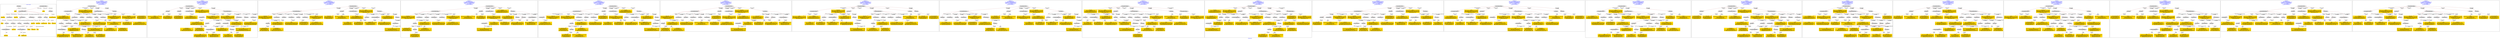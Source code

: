 digraph n0 {
fontcolor="blue"
remincross="true"
label="s05-met.json"
subgraph cluster_0 {
label="1-correct model"
n2[style="filled",color="white",fillcolor="lightgray",label="E12_Production1"];
n3[style="filled",color="white",fillcolor="lightgray",label="E21_Person1"];
n4[style="filled",color="white",fillcolor="lightgray",label="E55_Type3"];
n5[style="filled",color="white",fillcolor="lightgray",label="E52_Time-Span1"];
n6[style="filled",color="white",fillcolor="lightgray",label="E53_Place1"];
n7[style="filled",color="white",fillcolor="lightgray",label="E82_Actor_Appellation1"];
n8[shape="plaintext",style="filled",fillcolor="gold",label="Person URI"];
n9[style="filled",color="white",fillcolor="lightgray",label="E22_Man-Made_Object1"];
n10[style="filled",color="white",fillcolor="lightgray",label="E8_Acquisition1"];
n11[style="filled",color="white",fillcolor="lightgray",label="E55_Type1"];
n12[style="filled",color="white",fillcolor="lightgray",label="E55_Type2"];
n13[shape="plaintext",style="filled",fillcolor="gold",label="Description"];
n14[style="filled",color="white",fillcolor="lightgray",label="E54_Dimension1"];
n15[shape="plaintext",style="filled",fillcolor="gold",label="Object URI"];
n16[style="filled",color="white",fillcolor="lightgray",label="E33_Linguistic_Object1"];
n17[style="filled",color="white",fillcolor="lightgray",label="E55_Type4"];
n18[shape="plaintext",style="filled",fillcolor="gold",label="values"];
n19[style="filled",color="white",fillcolor="lightgray",label="E38_Image1"];
n20[shape="plaintext",style="filled",fillcolor="gold",label="image"];
n21[style="filled",color="white",fillcolor="lightgray",label="E44_Place_Appellation1"];
n22[shape="plaintext",style="filled",fillcolor="gold",label="Geography"];
n23[shape="plaintext",style="filled",fillcolor="gold",label="Date"];
n24[shape="plaintext",style="filled",fillcolor="gold",label="values"];
n25[shape="plaintext",style="filled",fillcolor="gold",label="Classification URI"];
n26[shape="plaintext",style="filled",fillcolor="gold",label="Classification"];
n27[shape="plaintext",style="filled",fillcolor="gold",label="Culture URI"];
n28[shape="plaintext",style="filled",fillcolor="gold",label="Culture"];
n29[shape="plaintext",style="filled",fillcolor="gold",label="Medium URI"];
n30[shape="plaintext",style="filled",fillcolor="gold",label="Medium"];
n31[shape="plaintext",style="filled",fillcolor="gold",label="ProvenanceTypeURI"];
n32[shape="plaintext",style="filled",fillcolor="gold",label="Appellation URI"];
n33[shape="plaintext",style="filled",fillcolor="gold",label="Who"];
n34[shape="plaintext",style="filled",fillcolor="gold",label="Credit Line"];
}
subgraph cluster_1 {
label="candidate 0\nlink coherence:0.8387096774193549\nnode coherence:0.9354838709677419\nconfidence:0.4505548899509204\nmapping score:0.508309216602517\ncost:129.99885\n-precision:0.68-recall:0.66"
n36[style="filled",color="white",fillcolor="lightgray",label="E12_Production1"];
n37[style="filled",color="white",fillcolor="lightgray",label="E21_Person1"];
n38[style="filled",color="white",fillcolor="lightgray",label="E52_Time-Span2"];
n39[style="filled",color="white",fillcolor="lightgray",label="E55_Type1"];
n40[style="filled",color="white",fillcolor="lightgray",label="E74_Group1"];
n41[style="filled",color="white",fillcolor="lightgray",label="E82_Actor_Appellation1"];
n42[style="filled",color="white",fillcolor="lightgray",label="E22_Man-Made_Object1"];
n43[style="filled",color="white",fillcolor="lightgray",label="E38_Image1"];
n44[style="filled",color="white",fillcolor="lightgray",label="E54_Dimension1"];
n45[style="filled",color="white",fillcolor="lightgray",label="E55_Type2"];
n46[style="filled",color="white",fillcolor="lightgray",label="E8_Acquisition1"];
n47[style="filled",color="white",fillcolor="lightgray",label="E33_Linguistic_Object1"];
n48[style="filled",color="white",fillcolor="lightgray",label="E55_Type3"];
n49[style="filled",color="white",fillcolor="lightgray",label="E33_Linguistic_Object2"];
n50[shape="plaintext",style="filled",fillcolor="gold",label="Culture URI\n[E55_Type,classLink,0.477]\n[E74_Group,classLink,0.341]\n[E57_Material,classLink,0.117]\n[E55_Type,label,0.064]"];
n51[shape="plaintext",style="filled",fillcolor="gold",label="Person URI\n[E21_Person,classLink,0.391]\n[E82_Actor_Appellation,classLink,0.308]\n[E39_Actor,classLink,0.228]\n[E30_Right,P3_has_note,0.073]"];
n52[shape="plaintext",style="filled",fillcolor="gold",label="Medium\n[E29_Design_or_Procedure,P3_has_note,0.332]\n[E55_Type,label,0.278]\n[E57_Material,label,0.252]\n[E12_Production,P3_has_note,0.137]"];
n53[shape="plaintext",style="filled",fillcolor="gold",label="image\n[E38_Image,classLink,0.556]\n[E78_Collection,classLink,0.191]\n[E22_Man-Made_Object,classLink,0.175]\n[E21_Person,classLink,0.078]"];
n54[shape="plaintext",style="filled",fillcolor="gold",label="Appellation URI\n[E82_Actor_Appellation,classLink,0.557]\n[E21_Person,classLink,0.401]\n[E39_Actor,classLink,0.032]\n[E30_Right,P3_has_note,0.01]"];
n55[shape="plaintext",style="filled",fillcolor="gold",label="Geography\n[E48_Place_Name,label,0.342]\n[E44_Place_Appellation,label,0.342]\n[E33_Linguistic_Object,P3_has_note,0.167]\n[E12_Production,P3_has_note,0.15]"];
n56[shape="plaintext",style="filled",fillcolor="gold",label="Object URI\n[E22_Man-Made_Object,classLink,0.879]\n[E22_Man-Made_Object,P3_has_note,0.044]\n[E30_Right,P3_has_note,0.042]\n[E35_Title,label,0.035]"];
n57[shape="plaintext",style="filled",fillcolor="gold",label="values\n[E33_Linguistic_Object,P3_has_note,0.281]\n[E22_Man-Made_Object,P3_has_note,0.267]\n[E73_Information_Object,P3_has_note,0.229]\n[E35_Title,label,0.222]"];
n58[shape="plaintext",style="filled",fillcolor="gold",label="Who\n[E82_Actor_Appellation,label,0.487]\n[E22_Man-Made_Object,classLink,0.182]\n[E33_Linguistic_Object,P3_has_note,0.167]\n[E30_Right,P3_has_note,0.164]"];
n59[shape="plaintext",style="filled",fillcolor="gold",label="values\n[E54_Dimension,P3_has_note,0.757]\n[E22_Man-Made_Object,P3_has_note,0.088]\n[E22_Man-Made_Object,classLink,0.088]\n[E34_Inscription,P3_has_note,0.066]"];
n60[shape="plaintext",style="filled",fillcolor="gold",label="Medium URI\n[E55_Type,classLink,0.405]\n[E57_Material,classLink,0.377]\n[E74_Group,classLink,0.184]\n[E55_Type,label,0.035]"];
n61[shape="plaintext",style="filled",fillcolor="gold",label="Credit Line\n[E30_Right,P3_has_note,0.435]\n[E8_Acquisition,P3_has_note,0.325]\n[E33_Linguistic_Object,P3_has_note,0.121]\n[E22_Man-Made_Object,P3_has_note,0.118]"];
n62[shape="plaintext",style="filled",fillcolor="gold",label="Description\n[E22_Man-Made_Object,P3_has_note,0.303]\n[E33_Linguistic_Object,P3_has_note,0.286]\n[E73_Information_Object,P3_has_note,0.277]\n[E35_Title,label,0.134]"];
n63[shape="plaintext",style="filled",fillcolor="gold",label="Classification\n[E55_Type,label,0.361]\n[E55_Type,classLink,0.33]\n[E33_Linguistic_Object,P3_has_note,0.155]\n[E31_Document,classLink,0.154]"];
n64[shape="plaintext",style="filled",fillcolor="gold",label="ProvenanceTypeURI\n[E55_Type,classLink,0.706]\n[E74_Group,classLink,0.15]\n[E57_Material,classLink,0.122]\n[E55_Type,label,0.022]"];
n65[shape="plaintext",style="filled",fillcolor="gold",label="Culture\n[E74_Group,label,0.504]\n[E74_Group,classLink,0.3]\n[E55_Type,label,0.124]\n[E21_Person,P3_has_note,0.072]"];
n66[shape="plaintext",style="filled",fillcolor="gold",label="Classification URI\n[E55_Type,classLink,0.537]\n[E55_Type,label,0.184]\n[E74_Group,classLink,0.15]\n[E57_Material,classLink,0.129]"];
n67[shape="plaintext",style="filled",fillcolor="gold",label="Date\n[E52_Time-Span,P82_at_some_time_within,0.359]\n[E52_Time-Span,label,0.303]\n[E52_Time-Span,P82a_begin_of_the_begin,0.224]\n[E52_Time-Span,P82b_end_of_the_end,0.115]"];
}
subgraph cluster_2 {
label="candidate 1\nlink coherence:0.8387096774193549\nnode coherence:0.9354838709677419\nconfidence:0.4505548899509204\nmapping score:0.508309216602517\ncost:129.99889\n-precision:0.65-recall:0.62"
n69[style="filled",color="white",fillcolor="lightgray",label="E12_Production1"];
n70[style="filled",color="white",fillcolor="lightgray",label="E21_Person1"];
n71[style="filled",color="white",fillcolor="lightgray",label="E52_Time-Span2"];
n72[style="filled",color="white",fillcolor="lightgray",label="E55_Type1"];
n73[style="filled",color="white",fillcolor="lightgray",label="E74_Group1"];
n74[style="filled",color="white",fillcolor="lightgray",label="E82_Actor_Appellation1"];
n75[style="filled",color="white",fillcolor="lightgray",label="E22_Man-Made_Object1"];
n76[style="filled",color="white",fillcolor="lightgray",label="E38_Image1"];
n77[style="filled",color="white",fillcolor="lightgray",label="E54_Dimension1"];
n78[style="filled",color="white",fillcolor="lightgray",label="E8_Acquisition1"];
n79[style="filled",color="white",fillcolor="lightgray",label="E33_Linguistic_Object1"];
n80[style="filled",color="white",fillcolor="lightgray",label="E55_Type2"];
n81[style="filled",color="white",fillcolor="lightgray",label="E55_Type3"];
n82[style="filled",color="white",fillcolor="lightgray",label="E33_Linguistic_Object2"];
n83[shape="plaintext",style="filled",fillcolor="gold",label="Culture URI\n[E55_Type,classLink,0.477]\n[E74_Group,classLink,0.341]\n[E57_Material,classLink,0.117]\n[E55_Type,label,0.064]"];
n84[shape="plaintext",style="filled",fillcolor="gold",label="Person URI\n[E21_Person,classLink,0.391]\n[E82_Actor_Appellation,classLink,0.308]\n[E39_Actor,classLink,0.228]\n[E30_Right,P3_has_note,0.073]"];
n85[shape="plaintext",style="filled",fillcolor="gold",label="Medium\n[E29_Design_or_Procedure,P3_has_note,0.332]\n[E55_Type,label,0.278]\n[E57_Material,label,0.252]\n[E12_Production,P3_has_note,0.137]"];
n86[shape="plaintext",style="filled",fillcolor="gold",label="image\n[E38_Image,classLink,0.556]\n[E78_Collection,classLink,0.191]\n[E22_Man-Made_Object,classLink,0.175]\n[E21_Person,classLink,0.078]"];
n87[shape="plaintext",style="filled",fillcolor="gold",label="Appellation URI\n[E82_Actor_Appellation,classLink,0.557]\n[E21_Person,classLink,0.401]\n[E39_Actor,classLink,0.032]\n[E30_Right,P3_has_note,0.01]"];
n88[shape="plaintext",style="filled",fillcolor="gold",label="Geography\n[E48_Place_Name,label,0.342]\n[E44_Place_Appellation,label,0.342]\n[E33_Linguistic_Object,P3_has_note,0.167]\n[E12_Production,P3_has_note,0.15]"];
n89[shape="plaintext",style="filled",fillcolor="gold",label="Object URI\n[E22_Man-Made_Object,classLink,0.879]\n[E22_Man-Made_Object,P3_has_note,0.044]\n[E30_Right,P3_has_note,0.042]\n[E35_Title,label,0.035]"];
n90[shape="plaintext",style="filled",fillcolor="gold",label="values\n[E33_Linguistic_Object,P3_has_note,0.281]\n[E22_Man-Made_Object,P3_has_note,0.267]\n[E73_Information_Object,P3_has_note,0.229]\n[E35_Title,label,0.222]"];
n91[shape="plaintext",style="filled",fillcolor="gold",label="Who\n[E82_Actor_Appellation,label,0.487]\n[E22_Man-Made_Object,classLink,0.182]\n[E33_Linguistic_Object,P3_has_note,0.167]\n[E30_Right,P3_has_note,0.164]"];
n92[shape="plaintext",style="filled",fillcolor="gold",label="values\n[E54_Dimension,P3_has_note,0.757]\n[E22_Man-Made_Object,P3_has_note,0.088]\n[E22_Man-Made_Object,classLink,0.088]\n[E34_Inscription,P3_has_note,0.066]"];
n93[shape="plaintext",style="filled",fillcolor="gold",label="Medium URI\n[E55_Type,classLink,0.405]\n[E57_Material,classLink,0.377]\n[E74_Group,classLink,0.184]\n[E55_Type,label,0.035]"];
n94[shape="plaintext",style="filled",fillcolor="gold",label="Credit Line\n[E30_Right,P3_has_note,0.435]\n[E8_Acquisition,P3_has_note,0.325]\n[E33_Linguistic_Object,P3_has_note,0.121]\n[E22_Man-Made_Object,P3_has_note,0.118]"];
n95[shape="plaintext",style="filled",fillcolor="gold",label="Description\n[E22_Man-Made_Object,P3_has_note,0.303]\n[E33_Linguistic_Object,P3_has_note,0.286]\n[E73_Information_Object,P3_has_note,0.277]\n[E35_Title,label,0.134]"];
n96[shape="plaintext",style="filled",fillcolor="gold",label="Classification\n[E55_Type,label,0.361]\n[E55_Type,classLink,0.33]\n[E33_Linguistic_Object,P3_has_note,0.155]\n[E31_Document,classLink,0.154]"];
n97[shape="plaintext",style="filled",fillcolor="gold",label="ProvenanceTypeURI\n[E55_Type,classLink,0.706]\n[E74_Group,classLink,0.15]\n[E57_Material,classLink,0.122]\n[E55_Type,label,0.022]"];
n98[shape="plaintext",style="filled",fillcolor="gold",label="Culture\n[E74_Group,label,0.504]\n[E74_Group,classLink,0.3]\n[E55_Type,label,0.124]\n[E21_Person,P3_has_note,0.072]"];
n99[shape="plaintext",style="filled",fillcolor="gold",label="Classification URI\n[E55_Type,classLink,0.537]\n[E55_Type,label,0.184]\n[E74_Group,classLink,0.15]\n[E57_Material,classLink,0.129]"];
n100[shape="plaintext",style="filled",fillcolor="gold",label="Date\n[E52_Time-Span,P82_at_some_time_within,0.359]\n[E52_Time-Span,label,0.303]\n[E52_Time-Span,P82a_begin_of_the_begin,0.224]\n[E52_Time-Span,P82b_end_of_the_end,0.115]"];
}
subgraph cluster_3 {
label="candidate 10\nlink coherence:0.8125\nnode coherence:0.9354838709677419\nconfidence:0.4505548899509204\nmapping score:0.508309216602517\ncost:229.99894\n-precision:0.59-recall:0.59"
n102[style="filled",color="white",fillcolor="lightgray",label="E12_Production1"];
n103[style="filled",color="white",fillcolor="lightgray",label="E55_Type1"];
n104[style="filled",color="white",fillcolor="lightgray",label="E21_Person1"];
n105[style="filled",color="white",fillcolor="lightgray",label="E67_Birth1"];
n106[style="filled",color="white",fillcolor="lightgray",label="E74_Group1"];
n107[style="filled",color="white",fillcolor="lightgray",label="E82_Actor_Appellation1"];
n108[style="filled",color="white",fillcolor="lightgray",label="E22_Man-Made_Object1"];
n109[style="filled",color="white",fillcolor="lightgray",label="E38_Image1"];
n110[style="filled",color="white",fillcolor="lightgray",label="E54_Dimension1"];
n111[style="filled",color="white",fillcolor="lightgray",label="E55_Type2"];
n112[style="filled",color="white",fillcolor="lightgray",label="E8_Acquisition1"];
n113[style="filled",color="white",fillcolor="lightgray",label="E33_Linguistic_Object1"];
n114[style="filled",color="white",fillcolor="lightgray",label="E55_Type3"];
n115[style="filled",color="white",fillcolor="lightgray",label="E52_Time-Span1"];
n116[style="filled",color="white",fillcolor="lightgray",label="E33_Linguistic_Object2"];
n117[shape="plaintext",style="filled",fillcolor="gold",label="Date\n[E52_Time-Span,P82_at_some_time_within,0.359]\n[E52_Time-Span,label,0.303]\n[E52_Time-Span,P82a_begin_of_the_begin,0.224]\n[E52_Time-Span,P82b_end_of_the_end,0.115]"];
n118[shape="plaintext",style="filled",fillcolor="gold",label="ProvenanceTypeURI\n[E55_Type,classLink,0.706]\n[E74_Group,classLink,0.15]\n[E57_Material,classLink,0.122]\n[E55_Type,label,0.022]"];
n119[shape="plaintext",style="filled",fillcolor="gold",label="Person URI\n[E21_Person,classLink,0.391]\n[E82_Actor_Appellation,classLink,0.308]\n[E39_Actor,classLink,0.228]\n[E30_Right,P3_has_note,0.073]"];
n120[shape="plaintext",style="filled",fillcolor="gold",label="image\n[E38_Image,classLink,0.556]\n[E78_Collection,classLink,0.191]\n[E22_Man-Made_Object,classLink,0.175]\n[E21_Person,classLink,0.078]"];
n121[shape="plaintext",style="filled",fillcolor="gold",label="Medium\n[E29_Design_or_Procedure,P3_has_note,0.332]\n[E55_Type,label,0.278]\n[E57_Material,label,0.252]\n[E12_Production,P3_has_note,0.137]"];
n122[shape="plaintext",style="filled",fillcolor="gold",label="Appellation URI\n[E82_Actor_Appellation,classLink,0.557]\n[E21_Person,classLink,0.401]\n[E39_Actor,classLink,0.032]\n[E30_Right,P3_has_note,0.01]"];
n123[shape="plaintext",style="filled",fillcolor="gold",label="Geography\n[E48_Place_Name,label,0.342]\n[E44_Place_Appellation,label,0.342]\n[E33_Linguistic_Object,P3_has_note,0.167]\n[E12_Production,P3_has_note,0.15]"];
n124[shape="plaintext",style="filled",fillcolor="gold",label="Object URI\n[E22_Man-Made_Object,classLink,0.879]\n[E22_Man-Made_Object,P3_has_note,0.044]\n[E30_Right,P3_has_note,0.042]\n[E35_Title,label,0.035]"];
n125[shape="plaintext",style="filled",fillcolor="gold",label="values\n[E33_Linguistic_Object,P3_has_note,0.281]\n[E22_Man-Made_Object,P3_has_note,0.267]\n[E73_Information_Object,P3_has_note,0.229]\n[E35_Title,label,0.222]"];
n126[shape="plaintext",style="filled",fillcolor="gold",label="Who\n[E82_Actor_Appellation,label,0.487]\n[E22_Man-Made_Object,classLink,0.182]\n[E33_Linguistic_Object,P3_has_note,0.167]\n[E30_Right,P3_has_note,0.164]"];
n127[shape="plaintext",style="filled",fillcolor="gold",label="values\n[E54_Dimension,P3_has_note,0.757]\n[E22_Man-Made_Object,P3_has_note,0.088]\n[E22_Man-Made_Object,classLink,0.088]\n[E34_Inscription,P3_has_note,0.066]"];
n128[shape="plaintext",style="filled",fillcolor="gold",label="Medium URI\n[E55_Type,classLink,0.405]\n[E57_Material,classLink,0.377]\n[E74_Group,classLink,0.184]\n[E55_Type,label,0.035]"];
n129[shape="plaintext",style="filled",fillcolor="gold",label="Credit Line\n[E30_Right,P3_has_note,0.435]\n[E8_Acquisition,P3_has_note,0.325]\n[E33_Linguistic_Object,P3_has_note,0.121]\n[E22_Man-Made_Object,P3_has_note,0.118]"];
n130[shape="plaintext",style="filled",fillcolor="gold",label="Description\n[E22_Man-Made_Object,P3_has_note,0.303]\n[E33_Linguistic_Object,P3_has_note,0.286]\n[E73_Information_Object,P3_has_note,0.277]\n[E35_Title,label,0.134]"];
n131[shape="plaintext",style="filled",fillcolor="gold",label="Classification\n[E55_Type,label,0.361]\n[E55_Type,classLink,0.33]\n[E33_Linguistic_Object,P3_has_note,0.155]\n[E31_Document,classLink,0.154]"];
n132[shape="plaintext",style="filled",fillcolor="gold",label="Culture URI\n[E55_Type,classLink,0.477]\n[E74_Group,classLink,0.341]\n[E57_Material,classLink,0.117]\n[E55_Type,label,0.064]"];
n133[shape="plaintext",style="filled",fillcolor="gold",label="Culture\n[E74_Group,label,0.504]\n[E74_Group,classLink,0.3]\n[E55_Type,label,0.124]\n[E21_Person,P3_has_note,0.072]"];
n134[shape="plaintext",style="filled",fillcolor="gold",label="Classification URI\n[E55_Type,classLink,0.537]\n[E55_Type,label,0.184]\n[E74_Group,classLink,0.15]\n[E57_Material,classLink,0.129]"];
}
subgraph cluster_4 {
label="candidate 11\nlink coherence:0.8125\nnode coherence:0.9354838709677419\nconfidence:0.4505548899509204\nmapping score:0.508309216602517\ncost:229.99898\n-precision:0.53-recall:0.53"
n136[style="filled",color="white",fillcolor="lightgray",label="E12_Production1"];
n137[style="filled",color="white",fillcolor="lightgray",label="E55_Type1"];
n138[style="filled",color="white",fillcolor="lightgray",label="E21_Person1"];
n139[style="filled",color="white",fillcolor="lightgray",label="E67_Birth1"];
n140[style="filled",color="white",fillcolor="lightgray",label="E74_Group1"];
n141[style="filled",color="white",fillcolor="lightgray",label="E82_Actor_Appellation1"];
n142[style="filled",color="white",fillcolor="lightgray",label="E22_Man-Made_Object1"];
n143[style="filled",color="white",fillcolor="lightgray",label="E38_Image1"];
n144[style="filled",color="white",fillcolor="lightgray",label="E54_Dimension1"];
n145[style="filled",color="white",fillcolor="lightgray",label="E8_Acquisition1"];
n146[style="filled",color="white",fillcolor="lightgray",label="E33_Linguistic_Object2"];
n147[style="filled",color="white",fillcolor="lightgray",label="E55_Type2"];
n148[style="filled",color="white",fillcolor="lightgray",label="E52_Time-Span1"];
n149[style="filled",color="white",fillcolor="lightgray",label="E33_Linguistic_Object1"];
n150[style="filled",color="white",fillcolor="lightgray",label="E55_Type3"];
n151[shape="plaintext",style="filled",fillcolor="gold",label="Date\n[E52_Time-Span,P82_at_some_time_within,0.359]\n[E52_Time-Span,label,0.303]\n[E52_Time-Span,P82a_begin_of_the_begin,0.224]\n[E52_Time-Span,P82b_end_of_the_end,0.115]"];
n152[shape="plaintext",style="filled",fillcolor="gold",label="Culture URI\n[E55_Type,classLink,0.477]\n[E74_Group,classLink,0.341]\n[E57_Material,classLink,0.117]\n[E55_Type,label,0.064]"];
n153[shape="plaintext",style="filled",fillcolor="gold",label="Person URI\n[E21_Person,classLink,0.391]\n[E82_Actor_Appellation,classLink,0.308]\n[E39_Actor,classLink,0.228]\n[E30_Right,P3_has_note,0.073]"];
n154[shape="plaintext",style="filled",fillcolor="gold",label="Medium\n[E29_Design_or_Procedure,P3_has_note,0.332]\n[E55_Type,label,0.278]\n[E57_Material,label,0.252]\n[E12_Production,P3_has_note,0.137]"];
n155[shape="plaintext",style="filled",fillcolor="gold",label="image\n[E38_Image,classLink,0.556]\n[E78_Collection,classLink,0.191]\n[E22_Man-Made_Object,classLink,0.175]\n[E21_Person,classLink,0.078]"];
n156[shape="plaintext",style="filled",fillcolor="gold",label="Appellation URI\n[E82_Actor_Appellation,classLink,0.557]\n[E21_Person,classLink,0.401]\n[E39_Actor,classLink,0.032]\n[E30_Right,P3_has_note,0.01]"];
n157[shape="plaintext",style="filled",fillcolor="gold",label="Geography\n[E48_Place_Name,label,0.342]\n[E44_Place_Appellation,label,0.342]\n[E33_Linguistic_Object,P3_has_note,0.167]\n[E12_Production,P3_has_note,0.15]"];
n158[shape="plaintext",style="filled",fillcolor="gold",label="Object URI\n[E22_Man-Made_Object,classLink,0.879]\n[E22_Man-Made_Object,P3_has_note,0.044]\n[E30_Right,P3_has_note,0.042]\n[E35_Title,label,0.035]"];
n159[shape="plaintext",style="filled",fillcolor="gold",label="values\n[E33_Linguistic_Object,P3_has_note,0.281]\n[E22_Man-Made_Object,P3_has_note,0.267]\n[E73_Information_Object,P3_has_note,0.229]\n[E35_Title,label,0.222]"];
n160[shape="plaintext",style="filled",fillcolor="gold",label="Who\n[E82_Actor_Appellation,label,0.487]\n[E22_Man-Made_Object,classLink,0.182]\n[E33_Linguistic_Object,P3_has_note,0.167]\n[E30_Right,P3_has_note,0.164]"];
n161[shape="plaintext",style="filled",fillcolor="gold",label="values\n[E54_Dimension,P3_has_note,0.757]\n[E22_Man-Made_Object,P3_has_note,0.088]\n[E22_Man-Made_Object,classLink,0.088]\n[E34_Inscription,P3_has_note,0.066]"];
n162[shape="plaintext",style="filled",fillcolor="gold",label="Medium URI\n[E55_Type,classLink,0.405]\n[E57_Material,classLink,0.377]\n[E74_Group,classLink,0.184]\n[E55_Type,label,0.035]"];
n163[shape="plaintext",style="filled",fillcolor="gold",label="Credit Line\n[E30_Right,P3_has_note,0.435]\n[E8_Acquisition,P3_has_note,0.325]\n[E33_Linguistic_Object,P3_has_note,0.121]\n[E22_Man-Made_Object,P3_has_note,0.118]"];
n164[shape="plaintext",style="filled",fillcolor="gold",label="Description\n[E22_Man-Made_Object,P3_has_note,0.303]\n[E33_Linguistic_Object,P3_has_note,0.286]\n[E73_Information_Object,P3_has_note,0.277]\n[E35_Title,label,0.134]"];
n165[shape="plaintext",style="filled",fillcolor="gold",label="Classification\n[E55_Type,label,0.361]\n[E55_Type,classLink,0.33]\n[E33_Linguistic_Object,P3_has_note,0.155]\n[E31_Document,classLink,0.154]"];
n166[shape="plaintext",style="filled",fillcolor="gold",label="ProvenanceTypeURI\n[E55_Type,classLink,0.706]\n[E74_Group,classLink,0.15]\n[E57_Material,classLink,0.122]\n[E55_Type,label,0.022]"];
n167[shape="plaintext",style="filled",fillcolor="gold",label="Culture\n[E74_Group,label,0.504]\n[E74_Group,classLink,0.3]\n[E55_Type,label,0.124]\n[E21_Person,P3_has_note,0.072]"];
n168[shape="plaintext",style="filled",fillcolor="gold",label="Classification URI\n[E55_Type,classLink,0.537]\n[E55_Type,label,0.184]\n[E74_Group,classLink,0.15]\n[E57_Material,classLink,0.129]"];
}
subgraph cluster_5 {
label="candidate 12\nlink coherence:0.8125\nnode coherence:0.9354838709677419\nconfidence:0.4505548899509204\nmapping score:0.508309216602517\ncost:328.99898\n-precision:0.53-recall:0.53"
n170[style="filled",color="white",fillcolor="lightgray",label="E12_Production1"];
n171[style="filled",color="white",fillcolor="lightgray",label="E55_Type1"];
n172[style="filled",color="white",fillcolor="lightgray",label="E21_Person1"];
n173[style="filled",color="white",fillcolor="lightgray",label="E67_Birth1"];
n174[style="filled",color="white",fillcolor="lightgray",label="E74_Group1"];
n175[style="filled",color="white",fillcolor="lightgray",label="E82_Actor_Appellation1"];
n176[style="filled",color="white",fillcolor="lightgray",label="E22_Man-Made_Object1"];
n177[style="filled",color="white",fillcolor="lightgray",label="E38_Image1"];
n178[style="filled",color="white",fillcolor="lightgray",label="E54_Dimension1"];
n179[style="filled",color="white",fillcolor="lightgray",label="E8_Acquisition1"];
n180[style="filled",color="white",fillcolor="lightgray",label="E33_Linguistic_Object2"];
n181[style="filled",color="white",fillcolor="lightgray",label="E55_Type2"];
n182[style="filled",color="white",fillcolor="lightgray",label="E52_Time-Span1"];
n183[style="filled",color="white",fillcolor="lightgray",label="E33_Linguistic_Object1"];
n184[style="filled",color="white",fillcolor="lightgray",label="E55_Type3"];
n185[shape="plaintext",style="filled",fillcolor="gold",label="Date\n[E52_Time-Span,P82_at_some_time_within,0.359]\n[E52_Time-Span,label,0.303]\n[E52_Time-Span,P82a_begin_of_the_begin,0.224]\n[E52_Time-Span,P82b_end_of_the_end,0.115]"];
n186[shape="plaintext",style="filled",fillcolor="gold",label="ProvenanceTypeURI\n[E55_Type,classLink,0.706]\n[E74_Group,classLink,0.15]\n[E57_Material,classLink,0.122]\n[E55_Type,label,0.022]"];
n187[shape="plaintext",style="filled",fillcolor="gold",label="Person URI\n[E21_Person,classLink,0.391]\n[E82_Actor_Appellation,classLink,0.308]\n[E39_Actor,classLink,0.228]\n[E30_Right,P3_has_note,0.073]"];
n188[shape="plaintext",style="filled",fillcolor="gold",label="image\n[E38_Image,classLink,0.556]\n[E78_Collection,classLink,0.191]\n[E22_Man-Made_Object,classLink,0.175]\n[E21_Person,classLink,0.078]"];
n189[shape="plaintext",style="filled",fillcolor="gold",label="Medium\n[E29_Design_or_Procedure,P3_has_note,0.332]\n[E55_Type,label,0.278]\n[E57_Material,label,0.252]\n[E12_Production,P3_has_note,0.137]"];
n190[shape="plaintext",style="filled",fillcolor="gold",label="Appellation URI\n[E82_Actor_Appellation,classLink,0.557]\n[E21_Person,classLink,0.401]\n[E39_Actor,classLink,0.032]\n[E30_Right,P3_has_note,0.01]"];
n191[shape="plaintext",style="filled",fillcolor="gold",label="Geography\n[E48_Place_Name,label,0.342]\n[E44_Place_Appellation,label,0.342]\n[E33_Linguistic_Object,P3_has_note,0.167]\n[E12_Production,P3_has_note,0.15]"];
n192[shape="plaintext",style="filled",fillcolor="gold",label="Object URI\n[E22_Man-Made_Object,classLink,0.879]\n[E22_Man-Made_Object,P3_has_note,0.044]\n[E30_Right,P3_has_note,0.042]\n[E35_Title,label,0.035]"];
n193[shape="plaintext",style="filled",fillcolor="gold",label="values\n[E33_Linguistic_Object,P3_has_note,0.281]\n[E22_Man-Made_Object,P3_has_note,0.267]\n[E73_Information_Object,P3_has_note,0.229]\n[E35_Title,label,0.222]"];
n194[shape="plaintext",style="filled",fillcolor="gold",label="Who\n[E82_Actor_Appellation,label,0.487]\n[E22_Man-Made_Object,classLink,0.182]\n[E33_Linguistic_Object,P3_has_note,0.167]\n[E30_Right,P3_has_note,0.164]"];
n195[shape="plaintext",style="filled",fillcolor="gold",label="values\n[E54_Dimension,P3_has_note,0.757]\n[E22_Man-Made_Object,P3_has_note,0.088]\n[E22_Man-Made_Object,classLink,0.088]\n[E34_Inscription,P3_has_note,0.066]"];
n196[shape="plaintext",style="filled",fillcolor="gold",label="Medium URI\n[E55_Type,classLink,0.405]\n[E57_Material,classLink,0.377]\n[E74_Group,classLink,0.184]\n[E55_Type,label,0.035]"];
n197[shape="plaintext",style="filled",fillcolor="gold",label="Credit Line\n[E30_Right,P3_has_note,0.435]\n[E8_Acquisition,P3_has_note,0.325]\n[E33_Linguistic_Object,P3_has_note,0.121]\n[E22_Man-Made_Object,P3_has_note,0.118]"];
n198[shape="plaintext",style="filled",fillcolor="gold",label="Description\n[E22_Man-Made_Object,P3_has_note,0.303]\n[E33_Linguistic_Object,P3_has_note,0.286]\n[E73_Information_Object,P3_has_note,0.277]\n[E35_Title,label,0.134]"];
n199[shape="plaintext",style="filled",fillcolor="gold",label="Classification\n[E55_Type,label,0.361]\n[E55_Type,classLink,0.33]\n[E33_Linguistic_Object,P3_has_note,0.155]\n[E31_Document,classLink,0.154]"];
n200[shape="plaintext",style="filled",fillcolor="gold",label="Culture URI\n[E55_Type,classLink,0.477]\n[E74_Group,classLink,0.341]\n[E57_Material,classLink,0.117]\n[E55_Type,label,0.064]"];
n201[shape="plaintext",style="filled",fillcolor="gold",label="Culture\n[E74_Group,label,0.504]\n[E74_Group,classLink,0.3]\n[E55_Type,label,0.124]\n[E21_Person,P3_has_note,0.072]"];
n202[shape="plaintext",style="filled",fillcolor="gold",label="Classification URI\n[E55_Type,classLink,0.537]\n[E55_Type,label,0.184]\n[E74_Group,classLink,0.15]\n[E57_Material,classLink,0.129]"];
}
subgraph cluster_6 {
label="candidate 13\nlink coherence:0.8125\nnode coherence:0.9354838709677419\nconfidence:0.44956953894749774\nmapping score:0.5079807662680428\ncost:130.99894\n-precision:0.53-recall:0.53"
n204[style="filled",color="white",fillcolor="lightgray",label="E12_Production1"];
n205[style="filled",color="white",fillcolor="lightgray",label="E55_Type1"];
n206[style="filled",color="white",fillcolor="lightgray",label="E21_Person1"];
n207[style="filled",color="white",fillcolor="lightgray",label="E67_Birth1"];
n208[style="filled",color="white",fillcolor="lightgray",label="E74_Group1"];
n209[style="filled",color="white",fillcolor="lightgray",label="E82_Actor_Appellation1"];
n210[style="filled",color="white",fillcolor="lightgray",label="E22_Man-Made_Object1"];
n211[style="filled",color="white",fillcolor="lightgray",label="E38_Image1"];
n212[style="filled",color="white",fillcolor="lightgray",label="E54_Dimension1"];
n213[style="filled",color="white",fillcolor="lightgray",label="E55_Type2"];
n214[style="filled",color="white",fillcolor="lightgray",label="E8_Acquisition1"];
n215[style="filled",color="white",fillcolor="lightgray",label="E33_Linguistic_Object1"];
n216[style="filled",color="white",fillcolor="lightgray",label="E55_Type3"];
n217[style="filled",color="white",fillcolor="lightgray",label="E52_Time-Span1"];
n218[style="filled",color="white",fillcolor="lightgray",label="E33_Linguistic_Object2"];
n219[shape="plaintext",style="filled",fillcolor="gold",label="Date\n[E52_Time-Span,P82_at_some_time_within,0.359]\n[E52_Time-Span,label,0.303]\n[E52_Time-Span,P82a_begin_of_the_begin,0.224]\n[E52_Time-Span,P82b_end_of_the_end,0.115]"];
n220[shape="plaintext",style="filled",fillcolor="gold",label="Culture URI\n[E55_Type,classLink,0.477]\n[E74_Group,classLink,0.341]\n[E57_Material,classLink,0.117]\n[E55_Type,label,0.064]"];
n221[shape="plaintext",style="filled",fillcolor="gold",label="Person URI\n[E21_Person,classLink,0.391]\n[E82_Actor_Appellation,classLink,0.308]\n[E39_Actor,classLink,0.228]\n[E30_Right,P3_has_note,0.073]"];
n222[shape="plaintext",style="filled",fillcolor="gold",label="Medium\n[E29_Design_or_Procedure,P3_has_note,0.332]\n[E55_Type,label,0.278]\n[E57_Material,label,0.252]\n[E12_Production,P3_has_note,0.137]"];
n223[shape="plaintext",style="filled",fillcolor="gold",label="image\n[E38_Image,classLink,0.556]\n[E78_Collection,classLink,0.191]\n[E22_Man-Made_Object,classLink,0.175]\n[E21_Person,classLink,0.078]"];
n224[shape="plaintext",style="filled",fillcolor="gold",label="Geography\n[E48_Place_Name,label,0.342]\n[E44_Place_Appellation,label,0.342]\n[E33_Linguistic_Object,P3_has_note,0.167]\n[E12_Production,P3_has_note,0.15]"];
n225[shape="plaintext",style="filled",fillcolor="gold",label="Appellation URI\n[E82_Actor_Appellation,classLink,0.557]\n[E21_Person,classLink,0.401]\n[E39_Actor,classLink,0.032]\n[E30_Right,P3_has_note,0.01]"];
n226[shape="plaintext",style="filled",fillcolor="gold",label="values\n[E33_Linguistic_Object,P3_has_note,0.281]\n[E22_Man-Made_Object,P3_has_note,0.267]\n[E73_Information_Object,P3_has_note,0.229]\n[E35_Title,label,0.222]"];
n227[shape="plaintext",style="filled",fillcolor="gold",label="Object URI\n[E22_Man-Made_Object,classLink,0.879]\n[E22_Man-Made_Object,P3_has_note,0.044]\n[E30_Right,P3_has_note,0.042]\n[E35_Title,label,0.035]"];
n228[shape="plaintext",style="filled",fillcolor="gold",label="Description\n[E22_Man-Made_Object,P3_has_note,0.303]\n[E33_Linguistic_Object,P3_has_note,0.286]\n[E73_Information_Object,P3_has_note,0.277]\n[E35_Title,label,0.134]"];
n229[shape="plaintext",style="filled",fillcolor="gold",label="Who\n[E82_Actor_Appellation,label,0.487]\n[E22_Man-Made_Object,classLink,0.182]\n[E33_Linguistic_Object,P3_has_note,0.167]\n[E30_Right,P3_has_note,0.164]"];
n230[shape="plaintext",style="filled",fillcolor="gold",label="values\n[E54_Dimension,P3_has_note,0.757]\n[E22_Man-Made_Object,P3_has_note,0.088]\n[E22_Man-Made_Object,classLink,0.088]\n[E34_Inscription,P3_has_note,0.066]"];
n231[shape="plaintext",style="filled",fillcolor="gold",label="Medium URI\n[E55_Type,classLink,0.405]\n[E57_Material,classLink,0.377]\n[E74_Group,classLink,0.184]\n[E55_Type,label,0.035]"];
n232[shape="plaintext",style="filled",fillcolor="gold",label="Credit Line\n[E30_Right,P3_has_note,0.435]\n[E8_Acquisition,P3_has_note,0.325]\n[E33_Linguistic_Object,P3_has_note,0.121]\n[E22_Man-Made_Object,P3_has_note,0.118]"];
n233[shape="plaintext",style="filled",fillcolor="gold",label="Classification\n[E55_Type,label,0.361]\n[E55_Type,classLink,0.33]\n[E33_Linguistic_Object,P3_has_note,0.155]\n[E31_Document,classLink,0.154]"];
n234[shape="plaintext",style="filled",fillcolor="gold",label="ProvenanceTypeURI\n[E55_Type,classLink,0.706]\n[E74_Group,classLink,0.15]\n[E57_Material,classLink,0.122]\n[E55_Type,label,0.022]"];
n235[shape="plaintext",style="filled",fillcolor="gold",label="Culture\n[E74_Group,label,0.504]\n[E74_Group,classLink,0.3]\n[E55_Type,label,0.124]\n[E21_Person,P3_has_note,0.072]"];
n236[shape="plaintext",style="filled",fillcolor="gold",label="Classification URI\n[E55_Type,classLink,0.537]\n[E55_Type,label,0.184]\n[E74_Group,classLink,0.15]\n[E57_Material,classLink,0.129]"];
}
subgraph cluster_7 {
label="candidate 14\nlink coherence:0.8125\nnode coherence:0.9354838709677419\nconfidence:0.44956953894749774\nmapping score:0.5079807662680428\ncost:130.99898\n-precision:0.5-recall:0.5"
n238[style="filled",color="white",fillcolor="lightgray",label="E12_Production1"];
n239[style="filled",color="white",fillcolor="lightgray",label="E55_Type1"];
n240[style="filled",color="white",fillcolor="lightgray",label="E21_Person1"];
n241[style="filled",color="white",fillcolor="lightgray",label="E67_Birth1"];
n242[style="filled",color="white",fillcolor="lightgray",label="E74_Group1"];
n243[style="filled",color="white",fillcolor="lightgray",label="E82_Actor_Appellation1"];
n244[style="filled",color="white",fillcolor="lightgray",label="E22_Man-Made_Object1"];
n245[style="filled",color="white",fillcolor="lightgray",label="E38_Image1"];
n246[style="filled",color="white",fillcolor="lightgray",label="E54_Dimension1"];
n247[style="filled",color="white",fillcolor="lightgray",label="E8_Acquisition1"];
n248[style="filled",color="white",fillcolor="lightgray",label="E33_Linguistic_Object1"];
n249[style="filled",color="white",fillcolor="lightgray",label="E55_Type2"];
n250[style="filled",color="white",fillcolor="lightgray",label="E55_Type3"];
n251[style="filled",color="white",fillcolor="lightgray",label="E52_Time-Span1"];
n252[style="filled",color="white",fillcolor="lightgray",label="E33_Linguistic_Object2"];
n253[shape="plaintext",style="filled",fillcolor="gold",label="Date\n[E52_Time-Span,P82_at_some_time_within,0.359]\n[E52_Time-Span,label,0.303]\n[E52_Time-Span,P82a_begin_of_the_begin,0.224]\n[E52_Time-Span,P82b_end_of_the_end,0.115]"];
n254[shape="plaintext",style="filled",fillcolor="gold",label="Culture URI\n[E55_Type,classLink,0.477]\n[E74_Group,classLink,0.341]\n[E57_Material,classLink,0.117]\n[E55_Type,label,0.064]"];
n255[shape="plaintext",style="filled",fillcolor="gold",label="Person URI\n[E21_Person,classLink,0.391]\n[E82_Actor_Appellation,classLink,0.308]\n[E39_Actor,classLink,0.228]\n[E30_Right,P3_has_note,0.073]"];
n256[shape="plaintext",style="filled",fillcolor="gold",label="Medium\n[E29_Design_or_Procedure,P3_has_note,0.332]\n[E55_Type,label,0.278]\n[E57_Material,label,0.252]\n[E12_Production,P3_has_note,0.137]"];
n257[shape="plaintext",style="filled",fillcolor="gold",label="image\n[E38_Image,classLink,0.556]\n[E78_Collection,classLink,0.191]\n[E22_Man-Made_Object,classLink,0.175]\n[E21_Person,classLink,0.078]"];
n258[shape="plaintext",style="filled",fillcolor="gold",label="Geography\n[E48_Place_Name,label,0.342]\n[E44_Place_Appellation,label,0.342]\n[E33_Linguistic_Object,P3_has_note,0.167]\n[E12_Production,P3_has_note,0.15]"];
n259[shape="plaintext",style="filled",fillcolor="gold",label="Appellation URI\n[E82_Actor_Appellation,classLink,0.557]\n[E21_Person,classLink,0.401]\n[E39_Actor,classLink,0.032]\n[E30_Right,P3_has_note,0.01]"];
n260[shape="plaintext",style="filled",fillcolor="gold",label="values\n[E33_Linguistic_Object,P3_has_note,0.281]\n[E22_Man-Made_Object,P3_has_note,0.267]\n[E73_Information_Object,P3_has_note,0.229]\n[E35_Title,label,0.222]"];
n261[shape="plaintext",style="filled",fillcolor="gold",label="Object URI\n[E22_Man-Made_Object,classLink,0.879]\n[E22_Man-Made_Object,P3_has_note,0.044]\n[E30_Right,P3_has_note,0.042]\n[E35_Title,label,0.035]"];
n262[shape="plaintext",style="filled",fillcolor="gold",label="Description\n[E22_Man-Made_Object,P3_has_note,0.303]\n[E33_Linguistic_Object,P3_has_note,0.286]\n[E73_Information_Object,P3_has_note,0.277]\n[E35_Title,label,0.134]"];
n263[shape="plaintext",style="filled",fillcolor="gold",label="Who\n[E82_Actor_Appellation,label,0.487]\n[E22_Man-Made_Object,classLink,0.182]\n[E33_Linguistic_Object,P3_has_note,0.167]\n[E30_Right,P3_has_note,0.164]"];
n264[shape="plaintext",style="filled",fillcolor="gold",label="values\n[E54_Dimension,P3_has_note,0.757]\n[E22_Man-Made_Object,P3_has_note,0.088]\n[E22_Man-Made_Object,classLink,0.088]\n[E34_Inscription,P3_has_note,0.066]"];
n265[shape="plaintext",style="filled",fillcolor="gold",label="Medium URI\n[E55_Type,classLink,0.405]\n[E57_Material,classLink,0.377]\n[E74_Group,classLink,0.184]\n[E55_Type,label,0.035]"];
n266[shape="plaintext",style="filled",fillcolor="gold",label="Credit Line\n[E30_Right,P3_has_note,0.435]\n[E8_Acquisition,P3_has_note,0.325]\n[E33_Linguistic_Object,P3_has_note,0.121]\n[E22_Man-Made_Object,P3_has_note,0.118]"];
n267[shape="plaintext",style="filled",fillcolor="gold",label="Classification\n[E55_Type,label,0.361]\n[E55_Type,classLink,0.33]\n[E33_Linguistic_Object,P3_has_note,0.155]\n[E31_Document,classLink,0.154]"];
n268[shape="plaintext",style="filled",fillcolor="gold",label="ProvenanceTypeURI\n[E55_Type,classLink,0.706]\n[E74_Group,classLink,0.15]\n[E57_Material,classLink,0.122]\n[E55_Type,label,0.022]"];
n269[shape="plaintext",style="filled",fillcolor="gold",label="Culture\n[E74_Group,label,0.504]\n[E74_Group,classLink,0.3]\n[E55_Type,label,0.124]\n[E21_Person,P3_has_note,0.072]"];
n270[shape="plaintext",style="filled",fillcolor="gold",label="Classification URI\n[E55_Type,classLink,0.537]\n[E55_Type,label,0.184]\n[E74_Group,classLink,0.15]\n[E57_Material,classLink,0.129]"];
}
subgraph cluster_8 {
label="candidate 15\nlink coherence:0.8125\nnode coherence:0.9354838709677419\nconfidence:0.44956953894749774\nmapping score:0.5079807662680428\ncost:229.99894\n-precision:0.53-recall:0.53"
n272[style="filled",color="white",fillcolor="lightgray",label="E12_Production1"];
n273[style="filled",color="white",fillcolor="lightgray",label="E55_Type1"];
n274[style="filled",color="white",fillcolor="lightgray",label="E21_Person1"];
n275[style="filled",color="white",fillcolor="lightgray",label="E67_Birth1"];
n276[style="filled",color="white",fillcolor="lightgray",label="E74_Group1"];
n277[style="filled",color="white",fillcolor="lightgray",label="E82_Actor_Appellation1"];
n278[style="filled",color="white",fillcolor="lightgray",label="E22_Man-Made_Object1"];
n279[style="filled",color="white",fillcolor="lightgray",label="E38_Image1"];
n280[style="filled",color="white",fillcolor="lightgray",label="E54_Dimension1"];
n281[style="filled",color="white",fillcolor="lightgray",label="E55_Type2"];
n282[style="filled",color="white",fillcolor="lightgray",label="E8_Acquisition1"];
n283[style="filled",color="white",fillcolor="lightgray",label="E33_Linguistic_Object1"];
n284[style="filled",color="white",fillcolor="lightgray",label="E55_Type3"];
n285[style="filled",color="white",fillcolor="lightgray",label="E52_Time-Span1"];
n286[style="filled",color="white",fillcolor="lightgray",label="E33_Linguistic_Object2"];
n287[shape="plaintext",style="filled",fillcolor="gold",label="Date\n[E52_Time-Span,P82_at_some_time_within,0.359]\n[E52_Time-Span,label,0.303]\n[E52_Time-Span,P82a_begin_of_the_begin,0.224]\n[E52_Time-Span,P82b_end_of_the_end,0.115]"];
n288[shape="plaintext",style="filled",fillcolor="gold",label="ProvenanceTypeURI\n[E55_Type,classLink,0.706]\n[E74_Group,classLink,0.15]\n[E57_Material,classLink,0.122]\n[E55_Type,label,0.022]"];
n289[shape="plaintext",style="filled",fillcolor="gold",label="Person URI\n[E21_Person,classLink,0.391]\n[E82_Actor_Appellation,classLink,0.308]\n[E39_Actor,classLink,0.228]\n[E30_Right,P3_has_note,0.073]"];
n290[shape="plaintext",style="filled",fillcolor="gold",label="image\n[E38_Image,classLink,0.556]\n[E78_Collection,classLink,0.191]\n[E22_Man-Made_Object,classLink,0.175]\n[E21_Person,classLink,0.078]"];
n291[shape="plaintext",style="filled",fillcolor="gold",label="Geography\n[E48_Place_Name,label,0.342]\n[E44_Place_Appellation,label,0.342]\n[E33_Linguistic_Object,P3_has_note,0.167]\n[E12_Production,P3_has_note,0.15]"];
n292[shape="plaintext",style="filled",fillcolor="gold",label="Medium\n[E29_Design_or_Procedure,P3_has_note,0.332]\n[E55_Type,label,0.278]\n[E57_Material,label,0.252]\n[E12_Production,P3_has_note,0.137]"];
n293[shape="plaintext",style="filled",fillcolor="gold",label="Appellation URI\n[E82_Actor_Appellation,classLink,0.557]\n[E21_Person,classLink,0.401]\n[E39_Actor,classLink,0.032]\n[E30_Right,P3_has_note,0.01]"];
n294[shape="plaintext",style="filled",fillcolor="gold",label="values\n[E33_Linguistic_Object,P3_has_note,0.281]\n[E22_Man-Made_Object,P3_has_note,0.267]\n[E73_Information_Object,P3_has_note,0.229]\n[E35_Title,label,0.222]"];
n295[shape="plaintext",style="filled",fillcolor="gold",label="Object URI\n[E22_Man-Made_Object,classLink,0.879]\n[E22_Man-Made_Object,P3_has_note,0.044]\n[E30_Right,P3_has_note,0.042]\n[E35_Title,label,0.035]"];
n296[shape="plaintext",style="filled",fillcolor="gold",label="Description\n[E22_Man-Made_Object,P3_has_note,0.303]\n[E33_Linguistic_Object,P3_has_note,0.286]\n[E73_Information_Object,P3_has_note,0.277]\n[E35_Title,label,0.134]"];
n297[shape="plaintext",style="filled",fillcolor="gold",label="Who\n[E82_Actor_Appellation,label,0.487]\n[E22_Man-Made_Object,classLink,0.182]\n[E33_Linguistic_Object,P3_has_note,0.167]\n[E30_Right,P3_has_note,0.164]"];
n298[shape="plaintext",style="filled",fillcolor="gold",label="values\n[E54_Dimension,P3_has_note,0.757]\n[E22_Man-Made_Object,P3_has_note,0.088]\n[E22_Man-Made_Object,classLink,0.088]\n[E34_Inscription,P3_has_note,0.066]"];
n299[shape="plaintext",style="filled",fillcolor="gold",label="Medium URI\n[E55_Type,classLink,0.405]\n[E57_Material,classLink,0.377]\n[E74_Group,classLink,0.184]\n[E55_Type,label,0.035]"];
n300[shape="plaintext",style="filled",fillcolor="gold",label="Credit Line\n[E30_Right,P3_has_note,0.435]\n[E8_Acquisition,P3_has_note,0.325]\n[E33_Linguistic_Object,P3_has_note,0.121]\n[E22_Man-Made_Object,P3_has_note,0.118]"];
n301[shape="plaintext",style="filled",fillcolor="gold",label="Classification\n[E55_Type,label,0.361]\n[E55_Type,classLink,0.33]\n[E33_Linguistic_Object,P3_has_note,0.155]\n[E31_Document,classLink,0.154]"];
n302[shape="plaintext",style="filled",fillcolor="gold",label="Culture URI\n[E55_Type,classLink,0.477]\n[E74_Group,classLink,0.341]\n[E57_Material,classLink,0.117]\n[E55_Type,label,0.064]"];
n303[shape="plaintext",style="filled",fillcolor="gold",label="Culture\n[E74_Group,label,0.504]\n[E74_Group,classLink,0.3]\n[E55_Type,label,0.124]\n[E21_Person,P3_has_note,0.072]"];
n304[shape="plaintext",style="filled",fillcolor="gold",label="Classification URI\n[E55_Type,classLink,0.537]\n[E55_Type,label,0.184]\n[E74_Group,classLink,0.15]\n[E57_Material,classLink,0.129]"];
}
subgraph cluster_9 {
label="candidate 16\nlink coherence:0.8125\nnode coherence:0.9354838709677419\nconfidence:0.44956953894749774\nmapping score:0.5079807662680428\ncost:229.99898\n-precision:0.53-recall:0.53"
n306[style="filled",color="white",fillcolor="lightgray",label="E12_Production1"];
n307[style="filled",color="white",fillcolor="lightgray",label="E55_Type1"];
n308[style="filled",color="white",fillcolor="lightgray",label="E21_Person1"];
n309[style="filled",color="white",fillcolor="lightgray",label="E67_Birth1"];
n310[style="filled",color="white",fillcolor="lightgray",label="E74_Group1"];
n311[style="filled",color="white",fillcolor="lightgray",label="E82_Actor_Appellation1"];
n312[style="filled",color="white",fillcolor="lightgray",label="E22_Man-Made_Object1"];
n313[style="filled",color="white",fillcolor="lightgray",label="E38_Image1"];
n314[style="filled",color="white",fillcolor="lightgray",label="E54_Dimension1"];
n315[style="filled",color="white",fillcolor="lightgray",label="E8_Acquisition1"];
n316[style="filled",color="white",fillcolor="lightgray",label="E33_Linguistic_Object2"];
n317[style="filled",color="white",fillcolor="lightgray",label="E55_Type2"];
n318[style="filled",color="white",fillcolor="lightgray",label="E52_Time-Span1"];
n319[style="filled",color="white",fillcolor="lightgray",label="E33_Linguistic_Object1"];
n320[style="filled",color="white",fillcolor="lightgray",label="E55_Type3"];
n321[shape="plaintext",style="filled",fillcolor="gold",label="Date\n[E52_Time-Span,P82_at_some_time_within,0.359]\n[E52_Time-Span,label,0.303]\n[E52_Time-Span,P82a_begin_of_the_begin,0.224]\n[E52_Time-Span,P82b_end_of_the_end,0.115]"];
n322[shape="plaintext",style="filled",fillcolor="gold",label="Culture URI\n[E55_Type,classLink,0.477]\n[E74_Group,classLink,0.341]\n[E57_Material,classLink,0.117]\n[E55_Type,label,0.064]"];
n323[shape="plaintext",style="filled",fillcolor="gold",label="Person URI\n[E21_Person,classLink,0.391]\n[E82_Actor_Appellation,classLink,0.308]\n[E39_Actor,classLink,0.228]\n[E30_Right,P3_has_note,0.073]"];
n324[shape="plaintext",style="filled",fillcolor="gold",label="Medium\n[E29_Design_or_Procedure,P3_has_note,0.332]\n[E55_Type,label,0.278]\n[E57_Material,label,0.252]\n[E12_Production,P3_has_note,0.137]"];
n325[shape="plaintext",style="filled",fillcolor="gold",label="image\n[E38_Image,classLink,0.556]\n[E78_Collection,classLink,0.191]\n[E22_Man-Made_Object,classLink,0.175]\n[E21_Person,classLink,0.078]"];
n326[shape="plaintext",style="filled",fillcolor="gold",label="Geography\n[E48_Place_Name,label,0.342]\n[E44_Place_Appellation,label,0.342]\n[E33_Linguistic_Object,P3_has_note,0.167]\n[E12_Production,P3_has_note,0.15]"];
n327[shape="plaintext",style="filled",fillcolor="gold",label="Appellation URI\n[E82_Actor_Appellation,classLink,0.557]\n[E21_Person,classLink,0.401]\n[E39_Actor,classLink,0.032]\n[E30_Right,P3_has_note,0.01]"];
n328[shape="plaintext",style="filled",fillcolor="gold",label="values\n[E33_Linguistic_Object,P3_has_note,0.281]\n[E22_Man-Made_Object,P3_has_note,0.267]\n[E73_Information_Object,P3_has_note,0.229]\n[E35_Title,label,0.222]"];
n329[shape="plaintext",style="filled",fillcolor="gold",label="Object URI\n[E22_Man-Made_Object,classLink,0.879]\n[E22_Man-Made_Object,P3_has_note,0.044]\n[E30_Right,P3_has_note,0.042]\n[E35_Title,label,0.035]"];
n330[shape="plaintext",style="filled",fillcolor="gold",label="Description\n[E22_Man-Made_Object,P3_has_note,0.303]\n[E33_Linguistic_Object,P3_has_note,0.286]\n[E73_Information_Object,P3_has_note,0.277]\n[E35_Title,label,0.134]"];
n331[shape="plaintext",style="filled",fillcolor="gold",label="Who\n[E82_Actor_Appellation,label,0.487]\n[E22_Man-Made_Object,classLink,0.182]\n[E33_Linguistic_Object,P3_has_note,0.167]\n[E30_Right,P3_has_note,0.164]"];
n332[shape="plaintext",style="filled",fillcolor="gold",label="values\n[E54_Dimension,P3_has_note,0.757]\n[E22_Man-Made_Object,P3_has_note,0.088]\n[E22_Man-Made_Object,classLink,0.088]\n[E34_Inscription,P3_has_note,0.066]"];
n333[shape="plaintext",style="filled",fillcolor="gold",label="Medium URI\n[E55_Type,classLink,0.405]\n[E57_Material,classLink,0.377]\n[E74_Group,classLink,0.184]\n[E55_Type,label,0.035]"];
n334[shape="plaintext",style="filled",fillcolor="gold",label="Credit Line\n[E30_Right,P3_has_note,0.435]\n[E8_Acquisition,P3_has_note,0.325]\n[E33_Linguistic_Object,P3_has_note,0.121]\n[E22_Man-Made_Object,P3_has_note,0.118]"];
n335[shape="plaintext",style="filled",fillcolor="gold",label="Classification\n[E55_Type,label,0.361]\n[E55_Type,classLink,0.33]\n[E33_Linguistic_Object,P3_has_note,0.155]\n[E31_Document,classLink,0.154]"];
n336[shape="plaintext",style="filled",fillcolor="gold",label="ProvenanceTypeURI\n[E55_Type,classLink,0.706]\n[E74_Group,classLink,0.15]\n[E57_Material,classLink,0.122]\n[E55_Type,label,0.022]"];
n337[shape="plaintext",style="filled",fillcolor="gold",label="Culture\n[E74_Group,label,0.504]\n[E74_Group,classLink,0.3]\n[E55_Type,label,0.124]\n[E21_Person,P3_has_note,0.072]"];
n338[shape="plaintext",style="filled",fillcolor="gold",label="Classification URI\n[E55_Type,classLink,0.537]\n[E55_Type,label,0.184]\n[E74_Group,classLink,0.15]\n[E57_Material,classLink,0.129]"];
}
subgraph cluster_10 {
label="candidate 17\nlink coherence:0.8125\nnode coherence:0.9354838709677419\nconfidence:0.44956953894749774\nmapping score:0.5079807662680428\ncost:328.99898\n-precision:0.53-recall:0.53"
n340[style="filled",color="white",fillcolor="lightgray",label="E12_Production1"];
n341[style="filled",color="white",fillcolor="lightgray",label="E55_Type1"];
n342[style="filled",color="white",fillcolor="lightgray",label="E21_Person1"];
n343[style="filled",color="white",fillcolor="lightgray",label="E67_Birth1"];
n344[style="filled",color="white",fillcolor="lightgray",label="E74_Group1"];
n345[style="filled",color="white",fillcolor="lightgray",label="E82_Actor_Appellation1"];
n346[style="filled",color="white",fillcolor="lightgray",label="E22_Man-Made_Object1"];
n347[style="filled",color="white",fillcolor="lightgray",label="E38_Image1"];
n348[style="filled",color="white",fillcolor="lightgray",label="E54_Dimension1"];
n349[style="filled",color="white",fillcolor="lightgray",label="E8_Acquisition1"];
n350[style="filled",color="white",fillcolor="lightgray",label="E33_Linguistic_Object2"];
n351[style="filled",color="white",fillcolor="lightgray",label="E55_Type2"];
n352[style="filled",color="white",fillcolor="lightgray",label="E52_Time-Span1"];
n353[style="filled",color="white",fillcolor="lightgray",label="E33_Linguistic_Object1"];
n354[style="filled",color="white",fillcolor="lightgray",label="E55_Type3"];
n355[shape="plaintext",style="filled",fillcolor="gold",label="Date\n[E52_Time-Span,P82_at_some_time_within,0.359]\n[E52_Time-Span,label,0.303]\n[E52_Time-Span,P82a_begin_of_the_begin,0.224]\n[E52_Time-Span,P82b_end_of_the_end,0.115]"];
n356[shape="plaintext",style="filled",fillcolor="gold",label="ProvenanceTypeURI\n[E55_Type,classLink,0.706]\n[E74_Group,classLink,0.15]\n[E57_Material,classLink,0.122]\n[E55_Type,label,0.022]"];
n357[shape="plaintext",style="filled",fillcolor="gold",label="Person URI\n[E21_Person,classLink,0.391]\n[E82_Actor_Appellation,classLink,0.308]\n[E39_Actor,classLink,0.228]\n[E30_Right,P3_has_note,0.073]"];
n358[shape="plaintext",style="filled",fillcolor="gold",label="image\n[E38_Image,classLink,0.556]\n[E78_Collection,classLink,0.191]\n[E22_Man-Made_Object,classLink,0.175]\n[E21_Person,classLink,0.078]"];
n359[shape="plaintext",style="filled",fillcolor="gold",label="Geography\n[E48_Place_Name,label,0.342]\n[E44_Place_Appellation,label,0.342]\n[E33_Linguistic_Object,P3_has_note,0.167]\n[E12_Production,P3_has_note,0.15]"];
n360[shape="plaintext",style="filled",fillcolor="gold",label="Medium\n[E29_Design_or_Procedure,P3_has_note,0.332]\n[E55_Type,label,0.278]\n[E57_Material,label,0.252]\n[E12_Production,P3_has_note,0.137]"];
n361[shape="plaintext",style="filled",fillcolor="gold",label="Appellation URI\n[E82_Actor_Appellation,classLink,0.557]\n[E21_Person,classLink,0.401]\n[E39_Actor,classLink,0.032]\n[E30_Right,P3_has_note,0.01]"];
n362[shape="plaintext",style="filled",fillcolor="gold",label="values\n[E33_Linguistic_Object,P3_has_note,0.281]\n[E22_Man-Made_Object,P3_has_note,0.267]\n[E73_Information_Object,P3_has_note,0.229]\n[E35_Title,label,0.222]"];
n363[shape="plaintext",style="filled",fillcolor="gold",label="Object URI\n[E22_Man-Made_Object,classLink,0.879]\n[E22_Man-Made_Object,P3_has_note,0.044]\n[E30_Right,P3_has_note,0.042]\n[E35_Title,label,0.035]"];
n364[shape="plaintext",style="filled",fillcolor="gold",label="Description\n[E22_Man-Made_Object,P3_has_note,0.303]\n[E33_Linguistic_Object,P3_has_note,0.286]\n[E73_Information_Object,P3_has_note,0.277]\n[E35_Title,label,0.134]"];
n365[shape="plaintext",style="filled",fillcolor="gold",label="Who\n[E82_Actor_Appellation,label,0.487]\n[E22_Man-Made_Object,classLink,0.182]\n[E33_Linguistic_Object,P3_has_note,0.167]\n[E30_Right,P3_has_note,0.164]"];
n366[shape="plaintext",style="filled",fillcolor="gold",label="values\n[E54_Dimension,P3_has_note,0.757]\n[E22_Man-Made_Object,P3_has_note,0.088]\n[E22_Man-Made_Object,classLink,0.088]\n[E34_Inscription,P3_has_note,0.066]"];
n367[shape="plaintext",style="filled",fillcolor="gold",label="Medium URI\n[E55_Type,classLink,0.405]\n[E57_Material,classLink,0.377]\n[E74_Group,classLink,0.184]\n[E55_Type,label,0.035]"];
n368[shape="plaintext",style="filled",fillcolor="gold",label="Credit Line\n[E30_Right,P3_has_note,0.435]\n[E8_Acquisition,P3_has_note,0.325]\n[E33_Linguistic_Object,P3_has_note,0.121]\n[E22_Man-Made_Object,P3_has_note,0.118]"];
n369[shape="plaintext",style="filled",fillcolor="gold",label="Classification\n[E55_Type,label,0.361]\n[E55_Type,classLink,0.33]\n[E33_Linguistic_Object,P3_has_note,0.155]\n[E31_Document,classLink,0.154]"];
n370[shape="plaintext",style="filled",fillcolor="gold",label="Culture URI\n[E55_Type,classLink,0.477]\n[E74_Group,classLink,0.341]\n[E57_Material,classLink,0.117]\n[E55_Type,label,0.064]"];
n371[shape="plaintext",style="filled",fillcolor="gold",label="Culture\n[E74_Group,label,0.504]\n[E74_Group,classLink,0.3]\n[E55_Type,label,0.124]\n[E21_Person,P3_has_note,0.072]"];
n372[shape="plaintext",style="filled",fillcolor="gold",label="Classification URI\n[E55_Type,classLink,0.537]\n[E55_Type,label,0.184]\n[E74_Group,classLink,0.15]\n[E57_Material,classLink,0.129]"];
}
subgraph cluster_11 {
label="candidate 18\nlink coherence:0.8064516129032258\nnode coherence:0.9354838709677419\nconfidence:0.4505548899509204\nmapping score:0.508309216602517\ncost:129.99902\n-precision:0.65-recall:0.62"
n374[style="filled",color="white",fillcolor="lightgray",label="E12_Production1"];
n375[style="filled",color="white",fillcolor="lightgray",label="E52_Time-Span2"];
n376[style="filled",color="white",fillcolor="lightgray",label="E55_Type1"];
n377[style="filled",color="white",fillcolor="lightgray",label="E21_Person1"];
n378[style="filled",color="white",fillcolor="lightgray",label="E74_Group1"];
n379[style="filled",color="white",fillcolor="lightgray",label="E82_Actor_Appellation1"];
n380[style="filled",color="white",fillcolor="lightgray",label="E22_Man-Made_Object1"];
n381[style="filled",color="white",fillcolor="lightgray",label="E38_Image1"];
n382[style="filled",color="white",fillcolor="lightgray",label="E54_Dimension1"];
n383[style="filled",color="white",fillcolor="lightgray",label="E55_Type2"];
n384[style="filled",color="white",fillcolor="lightgray",label="E8_Acquisition1"];
n385[style="filled",color="white",fillcolor="lightgray",label="E33_Linguistic_Object1"];
n386[style="filled",color="white",fillcolor="lightgray",label="E55_Type3"];
n387[style="filled",color="white",fillcolor="lightgray",label="E33_Linguistic_Object2"];
n388[shape="plaintext",style="filled",fillcolor="gold",label="Culture URI\n[E55_Type,classLink,0.477]\n[E74_Group,classLink,0.341]\n[E57_Material,classLink,0.117]\n[E55_Type,label,0.064]"];
n389[shape="plaintext",style="filled",fillcolor="gold",label="Person URI\n[E21_Person,classLink,0.391]\n[E82_Actor_Appellation,classLink,0.308]\n[E39_Actor,classLink,0.228]\n[E30_Right,P3_has_note,0.073]"];
n390[shape="plaintext",style="filled",fillcolor="gold",label="Medium\n[E29_Design_or_Procedure,P3_has_note,0.332]\n[E55_Type,label,0.278]\n[E57_Material,label,0.252]\n[E12_Production,P3_has_note,0.137]"];
n391[shape="plaintext",style="filled",fillcolor="gold",label="image\n[E38_Image,classLink,0.556]\n[E78_Collection,classLink,0.191]\n[E22_Man-Made_Object,classLink,0.175]\n[E21_Person,classLink,0.078]"];
n392[shape="plaintext",style="filled",fillcolor="gold",label="Appellation URI\n[E82_Actor_Appellation,classLink,0.557]\n[E21_Person,classLink,0.401]\n[E39_Actor,classLink,0.032]\n[E30_Right,P3_has_note,0.01]"];
n393[shape="plaintext",style="filled",fillcolor="gold",label="Geography\n[E48_Place_Name,label,0.342]\n[E44_Place_Appellation,label,0.342]\n[E33_Linguistic_Object,P3_has_note,0.167]\n[E12_Production,P3_has_note,0.15]"];
n394[shape="plaintext",style="filled",fillcolor="gold",label="Object URI\n[E22_Man-Made_Object,classLink,0.879]\n[E22_Man-Made_Object,P3_has_note,0.044]\n[E30_Right,P3_has_note,0.042]\n[E35_Title,label,0.035]"];
n395[shape="plaintext",style="filled",fillcolor="gold",label="values\n[E33_Linguistic_Object,P3_has_note,0.281]\n[E22_Man-Made_Object,P3_has_note,0.267]\n[E73_Information_Object,P3_has_note,0.229]\n[E35_Title,label,0.222]"];
n396[shape="plaintext",style="filled",fillcolor="gold",label="Who\n[E82_Actor_Appellation,label,0.487]\n[E22_Man-Made_Object,classLink,0.182]\n[E33_Linguistic_Object,P3_has_note,0.167]\n[E30_Right,P3_has_note,0.164]"];
n397[shape="plaintext",style="filled",fillcolor="gold",label="values\n[E54_Dimension,P3_has_note,0.757]\n[E22_Man-Made_Object,P3_has_note,0.088]\n[E22_Man-Made_Object,classLink,0.088]\n[E34_Inscription,P3_has_note,0.066]"];
n398[shape="plaintext",style="filled",fillcolor="gold",label="Medium URI\n[E55_Type,classLink,0.405]\n[E57_Material,classLink,0.377]\n[E74_Group,classLink,0.184]\n[E55_Type,label,0.035]"];
n399[shape="plaintext",style="filled",fillcolor="gold",label="Credit Line\n[E30_Right,P3_has_note,0.435]\n[E8_Acquisition,P3_has_note,0.325]\n[E33_Linguistic_Object,P3_has_note,0.121]\n[E22_Man-Made_Object,P3_has_note,0.118]"];
n400[shape="plaintext",style="filled",fillcolor="gold",label="Description\n[E22_Man-Made_Object,P3_has_note,0.303]\n[E33_Linguistic_Object,P3_has_note,0.286]\n[E73_Information_Object,P3_has_note,0.277]\n[E35_Title,label,0.134]"];
n401[shape="plaintext",style="filled",fillcolor="gold",label="Classification\n[E55_Type,label,0.361]\n[E55_Type,classLink,0.33]\n[E33_Linguistic_Object,P3_has_note,0.155]\n[E31_Document,classLink,0.154]"];
n402[shape="plaintext",style="filled",fillcolor="gold",label="ProvenanceTypeURI\n[E55_Type,classLink,0.706]\n[E74_Group,classLink,0.15]\n[E57_Material,classLink,0.122]\n[E55_Type,label,0.022]"];
n403[shape="plaintext",style="filled",fillcolor="gold",label="Culture\n[E74_Group,label,0.504]\n[E74_Group,classLink,0.3]\n[E55_Type,label,0.124]\n[E21_Person,P3_has_note,0.072]"];
n404[shape="plaintext",style="filled",fillcolor="gold",label="Classification URI\n[E55_Type,classLink,0.537]\n[E55_Type,label,0.184]\n[E74_Group,classLink,0.15]\n[E57_Material,classLink,0.129]"];
n405[shape="plaintext",style="filled",fillcolor="gold",label="Date\n[E52_Time-Span,P82_at_some_time_within,0.359]\n[E52_Time-Span,label,0.303]\n[E52_Time-Span,P82a_begin_of_the_begin,0.224]\n[E52_Time-Span,P82b_end_of_the_end,0.115]"];
}
subgraph cluster_12 {
label="candidate 19\nlink coherence:0.8064516129032258\nnode coherence:0.9354838709677419\nconfidence:0.4505548899509204\nmapping score:0.508309216602517\ncost:129.99906\n-precision:0.61-recall:0.59"
n407[style="filled",color="white",fillcolor="lightgray",label="E12_Production1"];
n408[style="filled",color="white",fillcolor="lightgray",label="E52_Time-Span2"];
n409[style="filled",color="white",fillcolor="lightgray",label="E55_Type1"];
n410[style="filled",color="white",fillcolor="lightgray",label="E21_Person1"];
n411[style="filled",color="white",fillcolor="lightgray",label="E74_Group1"];
n412[style="filled",color="white",fillcolor="lightgray",label="E82_Actor_Appellation1"];
n413[style="filled",color="white",fillcolor="lightgray",label="E22_Man-Made_Object1"];
n414[style="filled",color="white",fillcolor="lightgray",label="E38_Image1"];
n415[style="filled",color="white",fillcolor="lightgray",label="E54_Dimension1"];
n416[style="filled",color="white",fillcolor="lightgray",label="E8_Acquisition1"];
n417[style="filled",color="white",fillcolor="lightgray",label="E33_Linguistic_Object1"];
n418[style="filled",color="white",fillcolor="lightgray",label="E55_Type2"];
n419[style="filled",color="white",fillcolor="lightgray",label="E55_Type3"];
n420[style="filled",color="white",fillcolor="lightgray",label="E33_Linguistic_Object2"];
n421[shape="plaintext",style="filled",fillcolor="gold",label="Culture URI\n[E55_Type,classLink,0.477]\n[E74_Group,classLink,0.341]\n[E57_Material,classLink,0.117]\n[E55_Type,label,0.064]"];
n422[shape="plaintext",style="filled",fillcolor="gold",label="Person URI\n[E21_Person,classLink,0.391]\n[E82_Actor_Appellation,classLink,0.308]\n[E39_Actor,classLink,0.228]\n[E30_Right,P3_has_note,0.073]"];
n423[shape="plaintext",style="filled",fillcolor="gold",label="Medium\n[E29_Design_or_Procedure,P3_has_note,0.332]\n[E55_Type,label,0.278]\n[E57_Material,label,0.252]\n[E12_Production,P3_has_note,0.137]"];
n424[shape="plaintext",style="filled",fillcolor="gold",label="image\n[E38_Image,classLink,0.556]\n[E78_Collection,classLink,0.191]\n[E22_Man-Made_Object,classLink,0.175]\n[E21_Person,classLink,0.078]"];
n425[shape="plaintext",style="filled",fillcolor="gold",label="Appellation URI\n[E82_Actor_Appellation,classLink,0.557]\n[E21_Person,classLink,0.401]\n[E39_Actor,classLink,0.032]\n[E30_Right,P3_has_note,0.01]"];
n426[shape="plaintext",style="filled",fillcolor="gold",label="Geography\n[E48_Place_Name,label,0.342]\n[E44_Place_Appellation,label,0.342]\n[E33_Linguistic_Object,P3_has_note,0.167]\n[E12_Production,P3_has_note,0.15]"];
n427[shape="plaintext",style="filled",fillcolor="gold",label="Object URI\n[E22_Man-Made_Object,classLink,0.879]\n[E22_Man-Made_Object,P3_has_note,0.044]\n[E30_Right,P3_has_note,0.042]\n[E35_Title,label,0.035]"];
n428[shape="plaintext",style="filled",fillcolor="gold",label="values\n[E33_Linguistic_Object,P3_has_note,0.281]\n[E22_Man-Made_Object,P3_has_note,0.267]\n[E73_Information_Object,P3_has_note,0.229]\n[E35_Title,label,0.222]"];
n429[shape="plaintext",style="filled",fillcolor="gold",label="Who\n[E82_Actor_Appellation,label,0.487]\n[E22_Man-Made_Object,classLink,0.182]\n[E33_Linguistic_Object,P3_has_note,0.167]\n[E30_Right,P3_has_note,0.164]"];
n430[shape="plaintext",style="filled",fillcolor="gold",label="values\n[E54_Dimension,P3_has_note,0.757]\n[E22_Man-Made_Object,P3_has_note,0.088]\n[E22_Man-Made_Object,classLink,0.088]\n[E34_Inscription,P3_has_note,0.066]"];
n431[shape="plaintext",style="filled",fillcolor="gold",label="Medium URI\n[E55_Type,classLink,0.405]\n[E57_Material,classLink,0.377]\n[E74_Group,classLink,0.184]\n[E55_Type,label,0.035]"];
n432[shape="plaintext",style="filled",fillcolor="gold",label="Credit Line\n[E30_Right,P3_has_note,0.435]\n[E8_Acquisition,P3_has_note,0.325]\n[E33_Linguistic_Object,P3_has_note,0.121]\n[E22_Man-Made_Object,P3_has_note,0.118]"];
n433[shape="plaintext",style="filled",fillcolor="gold",label="Description\n[E22_Man-Made_Object,P3_has_note,0.303]\n[E33_Linguistic_Object,P3_has_note,0.286]\n[E73_Information_Object,P3_has_note,0.277]\n[E35_Title,label,0.134]"];
n434[shape="plaintext",style="filled",fillcolor="gold",label="Classification\n[E55_Type,label,0.361]\n[E55_Type,classLink,0.33]\n[E33_Linguistic_Object,P3_has_note,0.155]\n[E31_Document,classLink,0.154]"];
n435[shape="plaintext",style="filled",fillcolor="gold",label="ProvenanceTypeURI\n[E55_Type,classLink,0.706]\n[E74_Group,classLink,0.15]\n[E57_Material,classLink,0.122]\n[E55_Type,label,0.022]"];
n436[shape="plaintext",style="filled",fillcolor="gold",label="Culture\n[E74_Group,label,0.504]\n[E74_Group,classLink,0.3]\n[E55_Type,label,0.124]\n[E21_Person,P3_has_note,0.072]"];
n437[shape="plaintext",style="filled",fillcolor="gold",label="Classification URI\n[E55_Type,classLink,0.537]\n[E55_Type,label,0.184]\n[E74_Group,classLink,0.15]\n[E57_Material,classLink,0.129]"];
n438[shape="plaintext",style="filled",fillcolor="gold",label="Date\n[E52_Time-Span,P82_at_some_time_within,0.359]\n[E52_Time-Span,label,0.303]\n[E52_Time-Span,P82a_begin_of_the_begin,0.224]\n[E52_Time-Span,P82b_end_of_the_end,0.115]"];
}
subgraph cluster_13 {
label="candidate 2\nlink coherence:0.8387096774193549\nnode coherence:0.9354838709677419\nconfidence:0.4505548899509204\nmapping score:0.508309216602517\ncost:228.99885\n-precision:0.68-recall:0.66"
n440[style="filled",color="white",fillcolor="lightgray",label="E12_Production1"];
n441[style="filled",color="white",fillcolor="lightgray",label="E21_Person1"];
n442[style="filled",color="white",fillcolor="lightgray",label="E52_Time-Span2"];
n443[style="filled",color="white",fillcolor="lightgray",label="E55_Type1"];
n444[style="filled",color="white",fillcolor="lightgray",label="E74_Group1"];
n445[style="filled",color="white",fillcolor="lightgray",label="E82_Actor_Appellation1"];
n446[style="filled",color="white",fillcolor="lightgray",label="E22_Man-Made_Object1"];
n447[style="filled",color="white",fillcolor="lightgray",label="E38_Image1"];
n448[style="filled",color="white",fillcolor="lightgray",label="E54_Dimension1"];
n449[style="filled",color="white",fillcolor="lightgray",label="E55_Type2"];
n450[style="filled",color="white",fillcolor="lightgray",label="E8_Acquisition1"];
n451[style="filled",color="white",fillcolor="lightgray",label="E33_Linguistic_Object1"];
n452[style="filled",color="white",fillcolor="lightgray",label="E55_Type3"];
n453[style="filled",color="white",fillcolor="lightgray",label="E33_Linguistic_Object2"];
n454[shape="plaintext",style="filled",fillcolor="gold",label="ProvenanceTypeURI\n[E55_Type,classLink,0.706]\n[E74_Group,classLink,0.15]\n[E57_Material,classLink,0.122]\n[E55_Type,label,0.022]"];
n455[shape="plaintext",style="filled",fillcolor="gold",label="Person URI\n[E21_Person,classLink,0.391]\n[E82_Actor_Appellation,classLink,0.308]\n[E39_Actor,classLink,0.228]\n[E30_Right,P3_has_note,0.073]"];
n456[shape="plaintext",style="filled",fillcolor="gold",label="image\n[E38_Image,classLink,0.556]\n[E78_Collection,classLink,0.191]\n[E22_Man-Made_Object,classLink,0.175]\n[E21_Person,classLink,0.078]"];
n457[shape="plaintext",style="filled",fillcolor="gold",label="Medium\n[E29_Design_or_Procedure,P3_has_note,0.332]\n[E55_Type,label,0.278]\n[E57_Material,label,0.252]\n[E12_Production,P3_has_note,0.137]"];
n458[shape="plaintext",style="filled",fillcolor="gold",label="Appellation URI\n[E82_Actor_Appellation,classLink,0.557]\n[E21_Person,classLink,0.401]\n[E39_Actor,classLink,0.032]\n[E30_Right,P3_has_note,0.01]"];
n459[shape="plaintext",style="filled",fillcolor="gold",label="Geography\n[E48_Place_Name,label,0.342]\n[E44_Place_Appellation,label,0.342]\n[E33_Linguistic_Object,P3_has_note,0.167]\n[E12_Production,P3_has_note,0.15]"];
n460[shape="plaintext",style="filled",fillcolor="gold",label="Object URI\n[E22_Man-Made_Object,classLink,0.879]\n[E22_Man-Made_Object,P3_has_note,0.044]\n[E30_Right,P3_has_note,0.042]\n[E35_Title,label,0.035]"];
n461[shape="plaintext",style="filled",fillcolor="gold",label="values\n[E33_Linguistic_Object,P3_has_note,0.281]\n[E22_Man-Made_Object,P3_has_note,0.267]\n[E73_Information_Object,P3_has_note,0.229]\n[E35_Title,label,0.222]"];
n462[shape="plaintext",style="filled",fillcolor="gold",label="Who\n[E82_Actor_Appellation,label,0.487]\n[E22_Man-Made_Object,classLink,0.182]\n[E33_Linguistic_Object,P3_has_note,0.167]\n[E30_Right,P3_has_note,0.164]"];
n463[shape="plaintext",style="filled",fillcolor="gold",label="values\n[E54_Dimension,P3_has_note,0.757]\n[E22_Man-Made_Object,P3_has_note,0.088]\n[E22_Man-Made_Object,classLink,0.088]\n[E34_Inscription,P3_has_note,0.066]"];
n464[shape="plaintext",style="filled",fillcolor="gold",label="Medium URI\n[E55_Type,classLink,0.405]\n[E57_Material,classLink,0.377]\n[E74_Group,classLink,0.184]\n[E55_Type,label,0.035]"];
n465[shape="plaintext",style="filled",fillcolor="gold",label="Credit Line\n[E30_Right,P3_has_note,0.435]\n[E8_Acquisition,P3_has_note,0.325]\n[E33_Linguistic_Object,P3_has_note,0.121]\n[E22_Man-Made_Object,P3_has_note,0.118]"];
n466[shape="plaintext",style="filled",fillcolor="gold",label="Description\n[E22_Man-Made_Object,P3_has_note,0.303]\n[E33_Linguistic_Object,P3_has_note,0.286]\n[E73_Information_Object,P3_has_note,0.277]\n[E35_Title,label,0.134]"];
n467[shape="plaintext",style="filled",fillcolor="gold",label="Classification\n[E55_Type,label,0.361]\n[E55_Type,classLink,0.33]\n[E33_Linguistic_Object,P3_has_note,0.155]\n[E31_Document,classLink,0.154]"];
n468[shape="plaintext",style="filled",fillcolor="gold",label="Culture URI\n[E55_Type,classLink,0.477]\n[E74_Group,classLink,0.341]\n[E57_Material,classLink,0.117]\n[E55_Type,label,0.064]"];
n469[shape="plaintext",style="filled",fillcolor="gold",label="Culture\n[E74_Group,label,0.504]\n[E74_Group,classLink,0.3]\n[E55_Type,label,0.124]\n[E21_Person,P3_has_note,0.072]"];
n470[shape="plaintext",style="filled",fillcolor="gold",label="Classification URI\n[E55_Type,classLink,0.537]\n[E55_Type,label,0.184]\n[E74_Group,classLink,0.15]\n[E57_Material,classLink,0.129]"];
n471[shape="plaintext",style="filled",fillcolor="gold",label="Date\n[E52_Time-Span,P82_at_some_time_within,0.359]\n[E52_Time-Span,label,0.303]\n[E52_Time-Span,P82a_begin_of_the_begin,0.224]\n[E52_Time-Span,P82b_end_of_the_end,0.115]"];
}
subgraph cluster_14 {
label="candidate 3\nlink coherence:0.8387096774193549\nnode coherence:0.9354838709677419\nconfidence:0.4505548899509204\nmapping score:0.508309216602517\ncost:228.99889\n-precision:0.65-recall:0.62"
n473[style="filled",color="white",fillcolor="lightgray",label="E12_Production1"];
n474[style="filled",color="white",fillcolor="lightgray",label="E21_Person1"];
n475[style="filled",color="white",fillcolor="lightgray",label="E52_Time-Span2"];
n476[style="filled",color="white",fillcolor="lightgray",label="E55_Type1"];
n477[style="filled",color="white",fillcolor="lightgray",label="E74_Group1"];
n478[style="filled",color="white",fillcolor="lightgray",label="E82_Actor_Appellation1"];
n479[style="filled",color="white",fillcolor="lightgray",label="E22_Man-Made_Object1"];
n480[style="filled",color="white",fillcolor="lightgray",label="E38_Image1"];
n481[style="filled",color="white",fillcolor="lightgray",label="E54_Dimension1"];
n482[style="filled",color="white",fillcolor="lightgray",label="E8_Acquisition1"];
n483[style="filled",color="white",fillcolor="lightgray",label="E33_Linguistic_Object1"];
n484[style="filled",color="white",fillcolor="lightgray",label="E55_Type2"];
n485[style="filled",color="white",fillcolor="lightgray",label="E55_Type3"];
n486[style="filled",color="white",fillcolor="lightgray",label="E33_Linguistic_Object2"];
n487[shape="plaintext",style="filled",fillcolor="gold",label="ProvenanceTypeURI\n[E55_Type,classLink,0.706]\n[E74_Group,classLink,0.15]\n[E57_Material,classLink,0.122]\n[E55_Type,label,0.022]"];
n488[shape="plaintext",style="filled",fillcolor="gold",label="Person URI\n[E21_Person,classLink,0.391]\n[E82_Actor_Appellation,classLink,0.308]\n[E39_Actor,classLink,0.228]\n[E30_Right,P3_has_note,0.073]"];
n489[shape="plaintext",style="filled",fillcolor="gold",label="image\n[E38_Image,classLink,0.556]\n[E78_Collection,classLink,0.191]\n[E22_Man-Made_Object,classLink,0.175]\n[E21_Person,classLink,0.078]"];
n490[shape="plaintext",style="filled",fillcolor="gold",label="Medium\n[E29_Design_or_Procedure,P3_has_note,0.332]\n[E55_Type,label,0.278]\n[E57_Material,label,0.252]\n[E12_Production,P3_has_note,0.137]"];
n491[shape="plaintext",style="filled",fillcolor="gold",label="Appellation URI\n[E82_Actor_Appellation,classLink,0.557]\n[E21_Person,classLink,0.401]\n[E39_Actor,classLink,0.032]\n[E30_Right,P3_has_note,0.01]"];
n492[shape="plaintext",style="filled",fillcolor="gold",label="Geography\n[E48_Place_Name,label,0.342]\n[E44_Place_Appellation,label,0.342]\n[E33_Linguistic_Object,P3_has_note,0.167]\n[E12_Production,P3_has_note,0.15]"];
n493[shape="plaintext",style="filled",fillcolor="gold",label="Object URI\n[E22_Man-Made_Object,classLink,0.879]\n[E22_Man-Made_Object,P3_has_note,0.044]\n[E30_Right,P3_has_note,0.042]\n[E35_Title,label,0.035]"];
n494[shape="plaintext",style="filled",fillcolor="gold",label="values\n[E33_Linguistic_Object,P3_has_note,0.281]\n[E22_Man-Made_Object,P3_has_note,0.267]\n[E73_Information_Object,P3_has_note,0.229]\n[E35_Title,label,0.222]"];
n495[shape="plaintext",style="filled",fillcolor="gold",label="Who\n[E82_Actor_Appellation,label,0.487]\n[E22_Man-Made_Object,classLink,0.182]\n[E33_Linguistic_Object,P3_has_note,0.167]\n[E30_Right,P3_has_note,0.164]"];
n496[shape="plaintext",style="filled",fillcolor="gold",label="values\n[E54_Dimension,P3_has_note,0.757]\n[E22_Man-Made_Object,P3_has_note,0.088]\n[E22_Man-Made_Object,classLink,0.088]\n[E34_Inscription,P3_has_note,0.066]"];
n497[shape="plaintext",style="filled",fillcolor="gold",label="Medium URI\n[E55_Type,classLink,0.405]\n[E57_Material,classLink,0.377]\n[E74_Group,classLink,0.184]\n[E55_Type,label,0.035]"];
n498[shape="plaintext",style="filled",fillcolor="gold",label="Credit Line\n[E30_Right,P3_has_note,0.435]\n[E8_Acquisition,P3_has_note,0.325]\n[E33_Linguistic_Object,P3_has_note,0.121]\n[E22_Man-Made_Object,P3_has_note,0.118]"];
n499[shape="plaintext",style="filled",fillcolor="gold",label="Description\n[E22_Man-Made_Object,P3_has_note,0.303]\n[E33_Linguistic_Object,P3_has_note,0.286]\n[E73_Information_Object,P3_has_note,0.277]\n[E35_Title,label,0.134]"];
n500[shape="plaintext",style="filled",fillcolor="gold",label="Classification\n[E55_Type,label,0.361]\n[E55_Type,classLink,0.33]\n[E33_Linguistic_Object,P3_has_note,0.155]\n[E31_Document,classLink,0.154]"];
n501[shape="plaintext",style="filled",fillcolor="gold",label="Culture URI\n[E55_Type,classLink,0.477]\n[E74_Group,classLink,0.341]\n[E57_Material,classLink,0.117]\n[E55_Type,label,0.064]"];
n502[shape="plaintext",style="filled",fillcolor="gold",label="Culture\n[E74_Group,label,0.504]\n[E74_Group,classLink,0.3]\n[E55_Type,label,0.124]\n[E21_Person,P3_has_note,0.072]"];
n503[shape="plaintext",style="filled",fillcolor="gold",label="Classification URI\n[E55_Type,classLink,0.537]\n[E55_Type,label,0.184]\n[E74_Group,classLink,0.15]\n[E57_Material,classLink,0.129]"];
n504[shape="plaintext",style="filled",fillcolor="gold",label="Date\n[E52_Time-Span,P82_at_some_time_within,0.359]\n[E52_Time-Span,label,0.303]\n[E52_Time-Span,P82a_begin_of_the_begin,0.224]\n[E52_Time-Span,P82b_end_of_the_end,0.115]"];
}
subgraph cluster_15 {
label="candidate 4\nlink coherence:0.8387096774193549\nnode coherence:0.9354838709677419\nconfidence:0.44956953894749774\nmapping score:0.5079807662680428\ncost:129.99885\n-precision:0.61-recall:0.59"
n506[style="filled",color="white",fillcolor="lightgray",label="E12_Production1"];
n507[style="filled",color="white",fillcolor="lightgray",label="E21_Person1"];
n508[style="filled",color="white",fillcolor="lightgray",label="E52_Time-Span2"];
n509[style="filled",color="white",fillcolor="lightgray",label="E55_Type1"];
n510[style="filled",color="white",fillcolor="lightgray",label="E74_Group1"];
n511[style="filled",color="white",fillcolor="lightgray",label="E82_Actor_Appellation1"];
n512[style="filled",color="white",fillcolor="lightgray",label="E22_Man-Made_Object1"];
n513[style="filled",color="white",fillcolor="lightgray",label="E38_Image1"];
n514[style="filled",color="white",fillcolor="lightgray",label="E54_Dimension1"];
n515[style="filled",color="white",fillcolor="lightgray",label="E55_Type2"];
n516[style="filled",color="white",fillcolor="lightgray",label="E8_Acquisition1"];
n517[style="filled",color="white",fillcolor="lightgray",label="E33_Linguistic_Object1"];
n518[style="filled",color="white",fillcolor="lightgray",label="E55_Type3"];
n519[style="filled",color="white",fillcolor="lightgray",label="E33_Linguistic_Object2"];
n520[shape="plaintext",style="filled",fillcolor="gold",label="Culture URI\n[E55_Type,classLink,0.477]\n[E74_Group,classLink,0.341]\n[E57_Material,classLink,0.117]\n[E55_Type,label,0.064]"];
n521[shape="plaintext",style="filled",fillcolor="gold",label="Person URI\n[E21_Person,classLink,0.391]\n[E82_Actor_Appellation,classLink,0.308]\n[E39_Actor,classLink,0.228]\n[E30_Right,P3_has_note,0.073]"];
n522[shape="plaintext",style="filled",fillcolor="gold",label="Medium\n[E29_Design_or_Procedure,P3_has_note,0.332]\n[E55_Type,label,0.278]\n[E57_Material,label,0.252]\n[E12_Production,P3_has_note,0.137]"];
n523[shape="plaintext",style="filled",fillcolor="gold",label="image\n[E38_Image,classLink,0.556]\n[E78_Collection,classLink,0.191]\n[E22_Man-Made_Object,classLink,0.175]\n[E21_Person,classLink,0.078]"];
n524[shape="plaintext",style="filled",fillcolor="gold",label="Geography\n[E48_Place_Name,label,0.342]\n[E44_Place_Appellation,label,0.342]\n[E33_Linguistic_Object,P3_has_note,0.167]\n[E12_Production,P3_has_note,0.15]"];
n525[shape="plaintext",style="filled",fillcolor="gold",label="Appellation URI\n[E82_Actor_Appellation,classLink,0.557]\n[E21_Person,classLink,0.401]\n[E39_Actor,classLink,0.032]\n[E30_Right,P3_has_note,0.01]"];
n526[shape="plaintext",style="filled",fillcolor="gold",label="values\n[E33_Linguistic_Object,P3_has_note,0.281]\n[E22_Man-Made_Object,P3_has_note,0.267]\n[E73_Information_Object,P3_has_note,0.229]\n[E35_Title,label,0.222]"];
n527[shape="plaintext",style="filled",fillcolor="gold",label="Object URI\n[E22_Man-Made_Object,classLink,0.879]\n[E22_Man-Made_Object,P3_has_note,0.044]\n[E30_Right,P3_has_note,0.042]\n[E35_Title,label,0.035]"];
n528[shape="plaintext",style="filled",fillcolor="gold",label="Description\n[E22_Man-Made_Object,P3_has_note,0.303]\n[E33_Linguistic_Object,P3_has_note,0.286]\n[E73_Information_Object,P3_has_note,0.277]\n[E35_Title,label,0.134]"];
n529[shape="plaintext",style="filled",fillcolor="gold",label="Who\n[E82_Actor_Appellation,label,0.487]\n[E22_Man-Made_Object,classLink,0.182]\n[E33_Linguistic_Object,P3_has_note,0.167]\n[E30_Right,P3_has_note,0.164]"];
n530[shape="plaintext",style="filled",fillcolor="gold",label="values\n[E54_Dimension,P3_has_note,0.757]\n[E22_Man-Made_Object,P3_has_note,0.088]\n[E22_Man-Made_Object,classLink,0.088]\n[E34_Inscription,P3_has_note,0.066]"];
n531[shape="plaintext",style="filled",fillcolor="gold",label="Medium URI\n[E55_Type,classLink,0.405]\n[E57_Material,classLink,0.377]\n[E74_Group,classLink,0.184]\n[E55_Type,label,0.035]"];
n532[shape="plaintext",style="filled",fillcolor="gold",label="Credit Line\n[E30_Right,P3_has_note,0.435]\n[E8_Acquisition,P3_has_note,0.325]\n[E33_Linguistic_Object,P3_has_note,0.121]\n[E22_Man-Made_Object,P3_has_note,0.118]"];
n533[shape="plaintext",style="filled",fillcolor="gold",label="Classification\n[E55_Type,label,0.361]\n[E55_Type,classLink,0.33]\n[E33_Linguistic_Object,P3_has_note,0.155]\n[E31_Document,classLink,0.154]"];
n534[shape="plaintext",style="filled",fillcolor="gold",label="ProvenanceTypeURI\n[E55_Type,classLink,0.706]\n[E74_Group,classLink,0.15]\n[E57_Material,classLink,0.122]\n[E55_Type,label,0.022]"];
n535[shape="plaintext",style="filled",fillcolor="gold",label="Culture\n[E74_Group,label,0.504]\n[E74_Group,classLink,0.3]\n[E55_Type,label,0.124]\n[E21_Person,P3_has_note,0.072]"];
n536[shape="plaintext",style="filled",fillcolor="gold",label="Classification URI\n[E55_Type,classLink,0.537]\n[E55_Type,label,0.184]\n[E74_Group,classLink,0.15]\n[E57_Material,classLink,0.129]"];
n537[shape="plaintext",style="filled",fillcolor="gold",label="Date\n[E52_Time-Span,P82_at_some_time_within,0.359]\n[E52_Time-Span,label,0.303]\n[E52_Time-Span,P82a_begin_of_the_begin,0.224]\n[E52_Time-Span,P82b_end_of_the_end,0.115]"];
}
subgraph cluster_16 {
label="candidate 5\nlink coherence:0.8387096774193549\nnode coherence:0.9354838709677419\nconfidence:0.44956953894749774\nmapping score:0.5079807662680428\ncost:129.99889\n-precision:0.58-recall:0.56"
n539[style="filled",color="white",fillcolor="lightgray",label="E12_Production1"];
n540[style="filled",color="white",fillcolor="lightgray",label="E21_Person1"];
n541[style="filled",color="white",fillcolor="lightgray",label="E52_Time-Span2"];
n542[style="filled",color="white",fillcolor="lightgray",label="E55_Type1"];
n543[style="filled",color="white",fillcolor="lightgray",label="E74_Group1"];
n544[style="filled",color="white",fillcolor="lightgray",label="E82_Actor_Appellation1"];
n545[style="filled",color="white",fillcolor="lightgray",label="E22_Man-Made_Object1"];
n546[style="filled",color="white",fillcolor="lightgray",label="E38_Image1"];
n547[style="filled",color="white",fillcolor="lightgray",label="E54_Dimension1"];
n548[style="filled",color="white",fillcolor="lightgray",label="E8_Acquisition1"];
n549[style="filled",color="white",fillcolor="lightgray",label="E33_Linguistic_Object1"];
n550[style="filled",color="white",fillcolor="lightgray",label="E55_Type2"];
n551[style="filled",color="white",fillcolor="lightgray",label="E55_Type3"];
n552[style="filled",color="white",fillcolor="lightgray",label="E33_Linguistic_Object2"];
n553[shape="plaintext",style="filled",fillcolor="gold",label="Culture URI\n[E55_Type,classLink,0.477]\n[E74_Group,classLink,0.341]\n[E57_Material,classLink,0.117]\n[E55_Type,label,0.064]"];
n554[shape="plaintext",style="filled",fillcolor="gold",label="Person URI\n[E21_Person,classLink,0.391]\n[E82_Actor_Appellation,classLink,0.308]\n[E39_Actor,classLink,0.228]\n[E30_Right,P3_has_note,0.073]"];
n555[shape="plaintext",style="filled",fillcolor="gold",label="Medium\n[E29_Design_or_Procedure,P3_has_note,0.332]\n[E55_Type,label,0.278]\n[E57_Material,label,0.252]\n[E12_Production,P3_has_note,0.137]"];
n556[shape="plaintext",style="filled",fillcolor="gold",label="image\n[E38_Image,classLink,0.556]\n[E78_Collection,classLink,0.191]\n[E22_Man-Made_Object,classLink,0.175]\n[E21_Person,classLink,0.078]"];
n557[shape="plaintext",style="filled",fillcolor="gold",label="Geography\n[E48_Place_Name,label,0.342]\n[E44_Place_Appellation,label,0.342]\n[E33_Linguistic_Object,P3_has_note,0.167]\n[E12_Production,P3_has_note,0.15]"];
n558[shape="plaintext",style="filled",fillcolor="gold",label="Appellation URI\n[E82_Actor_Appellation,classLink,0.557]\n[E21_Person,classLink,0.401]\n[E39_Actor,classLink,0.032]\n[E30_Right,P3_has_note,0.01]"];
n559[shape="plaintext",style="filled",fillcolor="gold",label="values\n[E33_Linguistic_Object,P3_has_note,0.281]\n[E22_Man-Made_Object,P3_has_note,0.267]\n[E73_Information_Object,P3_has_note,0.229]\n[E35_Title,label,0.222]"];
n560[shape="plaintext",style="filled",fillcolor="gold",label="Object URI\n[E22_Man-Made_Object,classLink,0.879]\n[E22_Man-Made_Object,P3_has_note,0.044]\n[E30_Right,P3_has_note,0.042]\n[E35_Title,label,0.035]"];
n561[shape="plaintext",style="filled",fillcolor="gold",label="Description\n[E22_Man-Made_Object,P3_has_note,0.303]\n[E33_Linguistic_Object,P3_has_note,0.286]\n[E73_Information_Object,P3_has_note,0.277]\n[E35_Title,label,0.134]"];
n562[shape="plaintext",style="filled",fillcolor="gold",label="Who\n[E82_Actor_Appellation,label,0.487]\n[E22_Man-Made_Object,classLink,0.182]\n[E33_Linguistic_Object,P3_has_note,0.167]\n[E30_Right,P3_has_note,0.164]"];
n563[shape="plaintext",style="filled",fillcolor="gold",label="values\n[E54_Dimension,P3_has_note,0.757]\n[E22_Man-Made_Object,P3_has_note,0.088]\n[E22_Man-Made_Object,classLink,0.088]\n[E34_Inscription,P3_has_note,0.066]"];
n564[shape="plaintext",style="filled",fillcolor="gold",label="Medium URI\n[E55_Type,classLink,0.405]\n[E57_Material,classLink,0.377]\n[E74_Group,classLink,0.184]\n[E55_Type,label,0.035]"];
n565[shape="plaintext",style="filled",fillcolor="gold",label="Credit Line\n[E30_Right,P3_has_note,0.435]\n[E8_Acquisition,P3_has_note,0.325]\n[E33_Linguistic_Object,P3_has_note,0.121]\n[E22_Man-Made_Object,P3_has_note,0.118]"];
n566[shape="plaintext",style="filled",fillcolor="gold",label="Classification\n[E55_Type,label,0.361]\n[E55_Type,classLink,0.33]\n[E33_Linguistic_Object,P3_has_note,0.155]\n[E31_Document,classLink,0.154]"];
n567[shape="plaintext",style="filled",fillcolor="gold",label="ProvenanceTypeURI\n[E55_Type,classLink,0.706]\n[E74_Group,classLink,0.15]\n[E57_Material,classLink,0.122]\n[E55_Type,label,0.022]"];
n568[shape="plaintext",style="filled",fillcolor="gold",label="Culture\n[E74_Group,label,0.504]\n[E74_Group,classLink,0.3]\n[E55_Type,label,0.124]\n[E21_Person,P3_has_note,0.072]"];
n569[shape="plaintext",style="filled",fillcolor="gold",label="Classification URI\n[E55_Type,classLink,0.537]\n[E55_Type,label,0.184]\n[E74_Group,classLink,0.15]\n[E57_Material,classLink,0.129]"];
n570[shape="plaintext",style="filled",fillcolor="gold",label="Date\n[E52_Time-Span,P82_at_some_time_within,0.359]\n[E52_Time-Span,label,0.303]\n[E52_Time-Span,P82a_begin_of_the_begin,0.224]\n[E52_Time-Span,P82b_end_of_the_end,0.115]"];
}
subgraph cluster_17 {
label="candidate 6\nlink coherence:0.8387096774193549\nnode coherence:0.9354838709677419\nconfidence:0.44956953894749774\nmapping score:0.5079807662680428\ncost:228.99885\n-precision:0.61-recall:0.59"
n572[style="filled",color="white",fillcolor="lightgray",label="E12_Production1"];
n573[style="filled",color="white",fillcolor="lightgray",label="E21_Person1"];
n574[style="filled",color="white",fillcolor="lightgray",label="E52_Time-Span2"];
n575[style="filled",color="white",fillcolor="lightgray",label="E55_Type1"];
n576[style="filled",color="white",fillcolor="lightgray",label="E74_Group1"];
n577[style="filled",color="white",fillcolor="lightgray",label="E82_Actor_Appellation1"];
n578[style="filled",color="white",fillcolor="lightgray",label="E22_Man-Made_Object1"];
n579[style="filled",color="white",fillcolor="lightgray",label="E38_Image1"];
n580[style="filled",color="white",fillcolor="lightgray",label="E54_Dimension1"];
n581[style="filled",color="white",fillcolor="lightgray",label="E55_Type2"];
n582[style="filled",color="white",fillcolor="lightgray",label="E8_Acquisition1"];
n583[style="filled",color="white",fillcolor="lightgray",label="E33_Linguistic_Object1"];
n584[style="filled",color="white",fillcolor="lightgray",label="E55_Type3"];
n585[style="filled",color="white",fillcolor="lightgray",label="E33_Linguistic_Object2"];
n586[shape="plaintext",style="filled",fillcolor="gold",label="ProvenanceTypeURI\n[E55_Type,classLink,0.706]\n[E74_Group,classLink,0.15]\n[E57_Material,classLink,0.122]\n[E55_Type,label,0.022]"];
n587[shape="plaintext",style="filled",fillcolor="gold",label="Person URI\n[E21_Person,classLink,0.391]\n[E82_Actor_Appellation,classLink,0.308]\n[E39_Actor,classLink,0.228]\n[E30_Right,P3_has_note,0.073]"];
n588[shape="plaintext",style="filled",fillcolor="gold",label="image\n[E38_Image,classLink,0.556]\n[E78_Collection,classLink,0.191]\n[E22_Man-Made_Object,classLink,0.175]\n[E21_Person,classLink,0.078]"];
n589[shape="plaintext",style="filled",fillcolor="gold",label="Geography\n[E48_Place_Name,label,0.342]\n[E44_Place_Appellation,label,0.342]\n[E33_Linguistic_Object,P3_has_note,0.167]\n[E12_Production,P3_has_note,0.15]"];
n590[shape="plaintext",style="filled",fillcolor="gold",label="Medium\n[E29_Design_or_Procedure,P3_has_note,0.332]\n[E55_Type,label,0.278]\n[E57_Material,label,0.252]\n[E12_Production,P3_has_note,0.137]"];
n591[shape="plaintext",style="filled",fillcolor="gold",label="Appellation URI\n[E82_Actor_Appellation,classLink,0.557]\n[E21_Person,classLink,0.401]\n[E39_Actor,classLink,0.032]\n[E30_Right,P3_has_note,0.01]"];
n592[shape="plaintext",style="filled",fillcolor="gold",label="values\n[E33_Linguistic_Object,P3_has_note,0.281]\n[E22_Man-Made_Object,P3_has_note,0.267]\n[E73_Information_Object,P3_has_note,0.229]\n[E35_Title,label,0.222]"];
n593[shape="plaintext",style="filled",fillcolor="gold",label="Object URI\n[E22_Man-Made_Object,classLink,0.879]\n[E22_Man-Made_Object,P3_has_note,0.044]\n[E30_Right,P3_has_note,0.042]\n[E35_Title,label,0.035]"];
n594[shape="plaintext",style="filled",fillcolor="gold",label="Description\n[E22_Man-Made_Object,P3_has_note,0.303]\n[E33_Linguistic_Object,P3_has_note,0.286]\n[E73_Information_Object,P3_has_note,0.277]\n[E35_Title,label,0.134]"];
n595[shape="plaintext",style="filled",fillcolor="gold",label="Who\n[E82_Actor_Appellation,label,0.487]\n[E22_Man-Made_Object,classLink,0.182]\n[E33_Linguistic_Object,P3_has_note,0.167]\n[E30_Right,P3_has_note,0.164]"];
n596[shape="plaintext",style="filled",fillcolor="gold",label="values\n[E54_Dimension,P3_has_note,0.757]\n[E22_Man-Made_Object,P3_has_note,0.088]\n[E22_Man-Made_Object,classLink,0.088]\n[E34_Inscription,P3_has_note,0.066]"];
n597[shape="plaintext",style="filled",fillcolor="gold",label="Medium URI\n[E55_Type,classLink,0.405]\n[E57_Material,classLink,0.377]\n[E74_Group,classLink,0.184]\n[E55_Type,label,0.035]"];
n598[shape="plaintext",style="filled",fillcolor="gold",label="Credit Line\n[E30_Right,P3_has_note,0.435]\n[E8_Acquisition,P3_has_note,0.325]\n[E33_Linguistic_Object,P3_has_note,0.121]\n[E22_Man-Made_Object,P3_has_note,0.118]"];
n599[shape="plaintext",style="filled",fillcolor="gold",label="Classification\n[E55_Type,label,0.361]\n[E55_Type,classLink,0.33]\n[E33_Linguistic_Object,P3_has_note,0.155]\n[E31_Document,classLink,0.154]"];
n600[shape="plaintext",style="filled",fillcolor="gold",label="Culture URI\n[E55_Type,classLink,0.477]\n[E74_Group,classLink,0.341]\n[E57_Material,classLink,0.117]\n[E55_Type,label,0.064]"];
n601[shape="plaintext",style="filled",fillcolor="gold",label="Culture\n[E74_Group,label,0.504]\n[E74_Group,classLink,0.3]\n[E55_Type,label,0.124]\n[E21_Person,P3_has_note,0.072]"];
n602[shape="plaintext",style="filled",fillcolor="gold",label="Classification URI\n[E55_Type,classLink,0.537]\n[E55_Type,label,0.184]\n[E74_Group,classLink,0.15]\n[E57_Material,classLink,0.129]"];
n603[shape="plaintext",style="filled",fillcolor="gold",label="Date\n[E52_Time-Span,P82_at_some_time_within,0.359]\n[E52_Time-Span,label,0.303]\n[E52_Time-Span,P82a_begin_of_the_begin,0.224]\n[E52_Time-Span,P82b_end_of_the_end,0.115]"];
}
subgraph cluster_18 {
label="candidate 7\nlink coherence:0.8387096774193549\nnode coherence:0.9354838709677419\nconfidence:0.44956953894749774\nmapping score:0.5079807662680428\ncost:228.99889\n-precision:0.58-recall:0.56"
n605[style="filled",color="white",fillcolor="lightgray",label="E12_Production1"];
n606[style="filled",color="white",fillcolor="lightgray",label="E21_Person1"];
n607[style="filled",color="white",fillcolor="lightgray",label="E52_Time-Span2"];
n608[style="filled",color="white",fillcolor="lightgray",label="E55_Type1"];
n609[style="filled",color="white",fillcolor="lightgray",label="E74_Group1"];
n610[style="filled",color="white",fillcolor="lightgray",label="E82_Actor_Appellation1"];
n611[style="filled",color="white",fillcolor="lightgray",label="E22_Man-Made_Object1"];
n612[style="filled",color="white",fillcolor="lightgray",label="E38_Image1"];
n613[style="filled",color="white",fillcolor="lightgray",label="E54_Dimension1"];
n614[style="filled",color="white",fillcolor="lightgray",label="E8_Acquisition1"];
n615[style="filled",color="white",fillcolor="lightgray",label="E33_Linguistic_Object1"];
n616[style="filled",color="white",fillcolor="lightgray",label="E55_Type2"];
n617[style="filled",color="white",fillcolor="lightgray",label="E55_Type3"];
n618[style="filled",color="white",fillcolor="lightgray",label="E33_Linguistic_Object2"];
n619[shape="plaintext",style="filled",fillcolor="gold",label="ProvenanceTypeURI\n[E55_Type,classLink,0.706]\n[E74_Group,classLink,0.15]\n[E57_Material,classLink,0.122]\n[E55_Type,label,0.022]"];
n620[shape="plaintext",style="filled",fillcolor="gold",label="Person URI\n[E21_Person,classLink,0.391]\n[E82_Actor_Appellation,classLink,0.308]\n[E39_Actor,classLink,0.228]\n[E30_Right,P3_has_note,0.073]"];
n621[shape="plaintext",style="filled",fillcolor="gold",label="image\n[E38_Image,classLink,0.556]\n[E78_Collection,classLink,0.191]\n[E22_Man-Made_Object,classLink,0.175]\n[E21_Person,classLink,0.078]"];
n622[shape="plaintext",style="filled",fillcolor="gold",label="Geography\n[E48_Place_Name,label,0.342]\n[E44_Place_Appellation,label,0.342]\n[E33_Linguistic_Object,P3_has_note,0.167]\n[E12_Production,P3_has_note,0.15]"];
n623[shape="plaintext",style="filled",fillcolor="gold",label="Medium\n[E29_Design_or_Procedure,P3_has_note,0.332]\n[E55_Type,label,0.278]\n[E57_Material,label,0.252]\n[E12_Production,P3_has_note,0.137]"];
n624[shape="plaintext",style="filled",fillcolor="gold",label="Appellation URI\n[E82_Actor_Appellation,classLink,0.557]\n[E21_Person,classLink,0.401]\n[E39_Actor,classLink,0.032]\n[E30_Right,P3_has_note,0.01]"];
n625[shape="plaintext",style="filled",fillcolor="gold",label="values\n[E33_Linguistic_Object,P3_has_note,0.281]\n[E22_Man-Made_Object,P3_has_note,0.267]\n[E73_Information_Object,P3_has_note,0.229]\n[E35_Title,label,0.222]"];
n626[shape="plaintext",style="filled",fillcolor="gold",label="Object URI\n[E22_Man-Made_Object,classLink,0.879]\n[E22_Man-Made_Object,P3_has_note,0.044]\n[E30_Right,P3_has_note,0.042]\n[E35_Title,label,0.035]"];
n627[shape="plaintext",style="filled",fillcolor="gold",label="Description\n[E22_Man-Made_Object,P3_has_note,0.303]\n[E33_Linguistic_Object,P3_has_note,0.286]\n[E73_Information_Object,P3_has_note,0.277]\n[E35_Title,label,0.134]"];
n628[shape="plaintext",style="filled",fillcolor="gold",label="Who\n[E82_Actor_Appellation,label,0.487]\n[E22_Man-Made_Object,classLink,0.182]\n[E33_Linguistic_Object,P3_has_note,0.167]\n[E30_Right,P3_has_note,0.164]"];
n629[shape="plaintext",style="filled",fillcolor="gold",label="values\n[E54_Dimension,P3_has_note,0.757]\n[E22_Man-Made_Object,P3_has_note,0.088]\n[E22_Man-Made_Object,classLink,0.088]\n[E34_Inscription,P3_has_note,0.066]"];
n630[shape="plaintext",style="filled",fillcolor="gold",label="Medium URI\n[E55_Type,classLink,0.405]\n[E57_Material,classLink,0.377]\n[E74_Group,classLink,0.184]\n[E55_Type,label,0.035]"];
n631[shape="plaintext",style="filled",fillcolor="gold",label="Credit Line\n[E30_Right,P3_has_note,0.435]\n[E8_Acquisition,P3_has_note,0.325]\n[E33_Linguistic_Object,P3_has_note,0.121]\n[E22_Man-Made_Object,P3_has_note,0.118]"];
n632[shape="plaintext",style="filled",fillcolor="gold",label="Classification\n[E55_Type,label,0.361]\n[E55_Type,classLink,0.33]\n[E33_Linguistic_Object,P3_has_note,0.155]\n[E31_Document,classLink,0.154]"];
n633[shape="plaintext",style="filled",fillcolor="gold",label="Culture URI\n[E55_Type,classLink,0.477]\n[E74_Group,classLink,0.341]\n[E57_Material,classLink,0.117]\n[E55_Type,label,0.064]"];
n634[shape="plaintext",style="filled",fillcolor="gold",label="Culture\n[E74_Group,label,0.504]\n[E74_Group,classLink,0.3]\n[E55_Type,label,0.124]\n[E21_Person,P3_has_note,0.072]"];
n635[shape="plaintext",style="filled",fillcolor="gold",label="Classification URI\n[E55_Type,classLink,0.537]\n[E55_Type,label,0.184]\n[E74_Group,classLink,0.15]\n[E57_Material,classLink,0.129]"];
n636[shape="plaintext",style="filled",fillcolor="gold",label="Date\n[E52_Time-Span,P82_at_some_time_within,0.359]\n[E52_Time-Span,label,0.303]\n[E52_Time-Span,P82a_begin_of_the_begin,0.224]\n[E52_Time-Span,P82b_end_of_the_end,0.115]"];
}
subgraph cluster_19 {
label="candidate 8\nlink coherence:0.8125\nnode coherence:0.9354838709677419\nconfidence:0.4505548899509204\nmapping score:0.508309216602517\ncost:130.99894\n-precision:0.59-recall:0.59"
n638[style="filled",color="white",fillcolor="lightgray",label="E12_Production1"];
n639[style="filled",color="white",fillcolor="lightgray",label="E55_Type1"];
n640[style="filled",color="white",fillcolor="lightgray",label="E21_Person1"];
n641[style="filled",color="white",fillcolor="lightgray",label="E67_Birth1"];
n642[style="filled",color="white",fillcolor="lightgray",label="E74_Group1"];
n643[style="filled",color="white",fillcolor="lightgray",label="E82_Actor_Appellation1"];
n644[style="filled",color="white",fillcolor="lightgray",label="E22_Man-Made_Object1"];
n645[style="filled",color="white",fillcolor="lightgray",label="E38_Image1"];
n646[style="filled",color="white",fillcolor="lightgray",label="E54_Dimension1"];
n647[style="filled",color="white",fillcolor="lightgray",label="E55_Type2"];
n648[style="filled",color="white",fillcolor="lightgray",label="E8_Acquisition1"];
n649[style="filled",color="white",fillcolor="lightgray",label="E33_Linguistic_Object1"];
n650[style="filled",color="white",fillcolor="lightgray",label="E55_Type3"];
n651[style="filled",color="white",fillcolor="lightgray",label="E52_Time-Span1"];
n652[style="filled",color="white",fillcolor="lightgray",label="E33_Linguistic_Object2"];
n653[shape="plaintext",style="filled",fillcolor="gold",label="Date\n[E52_Time-Span,P82_at_some_time_within,0.359]\n[E52_Time-Span,label,0.303]\n[E52_Time-Span,P82a_begin_of_the_begin,0.224]\n[E52_Time-Span,P82b_end_of_the_end,0.115]"];
n654[shape="plaintext",style="filled",fillcolor="gold",label="Culture URI\n[E55_Type,classLink,0.477]\n[E74_Group,classLink,0.341]\n[E57_Material,classLink,0.117]\n[E55_Type,label,0.064]"];
n655[shape="plaintext",style="filled",fillcolor="gold",label="Person URI\n[E21_Person,classLink,0.391]\n[E82_Actor_Appellation,classLink,0.308]\n[E39_Actor,classLink,0.228]\n[E30_Right,P3_has_note,0.073]"];
n656[shape="plaintext",style="filled",fillcolor="gold",label="Medium\n[E29_Design_or_Procedure,P3_has_note,0.332]\n[E55_Type,label,0.278]\n[E57_Material,label,0.252]\n[E12_Production,P3_has_note,0.137]"];
n657[shape="plaintext",style="filled",fillcolor="gold",label="image\n[E38_Image,classLink,0.556]\n[E78_Collection,classLink,0.191]\n[E22_Man-Made_Object,classLink,0.175]\n[E21_Person,classLink,0.078]"];
n658[shape="plaintext",style="filled",fillcolor="gold",label="Appellation URI\n[E82_Actor_Appellation,classLink,0.557]\n[E21_Person,classLink,0.401]\n[E39_Actor,classLink,0.032]\n[E30_Right,P3_has_note,0.01]"];
n659[shape="plaintext",style="filled",fillcolor="gold",label="Geography\n[E48_Place_Name,label,0.342]\n[E44_Place_Appellation,label,0.342]\n[E33_Linguistic_Object,P3_has_note,0.167]\n[E12_Production,P3_has_note,0.15]"];
n660[shape="plaintext",style="filled",fillcolor="gold",label="Object URI\n[E22_Man-Made_Object,classLink,0.879]\n[E22_Man-Made_Object,P3_has_note,0.044]\n[E30_Right,P3_has_note,0.042]\n[E35_Title,label,0.035]"];
n661[shape="plaintext",style="filled",fillcolor="gold",label="values\n[E33_Linguistic_Object,P3_has_note,0.281]\n[E22_Man-Made_Object,P3_has_note,0.267]\n[E73_Information_Object,P3_has_note,0.229]\n[E35_Title,label,0.222]"];
n662[shape="plaintext",style="filled",fillcolor="gold",label="Who\n[E82_Actor_Appellation,label,0.487]\n[E22_Man-Made_Object,classLink,0.182]\n[E33_Linguistic_Object,P3_has_note,0.167]\n[E30_Right,P3_has_note,0.164]"];
n663[shape="plaintext",style="filled",fillcolor="gold",label="values\n[E54_Dimension,P3_has_note,0.757]\n[E22_Man-Made_Object,P3_has_note,0.088]\n[E22_Man-Made_Object,classLink,0.088]\n[E34_Inscription,P3_has_note,0.066]"];
n664[shape="plaintext",style="filled",fillcolor="gold",label="Medium URI\n[E55_Type,classLink,0.405]\n[E57_Material,classLink,0.377]\n[E74_Group,classLink,0.184]\n[E55_Type,label,0.035]"];
n665[shape="plaintext",style="filled",fillcolor="gold",label="Credit Line\n[E30_Right,P3_has_note,0.435]\n[E8_Acquisition,P3_has_note,0.325]\n[E33_Linguistic_Object,P3_has_note,0.121]\n[E22_Man-Made_Object,P3_has_note,0.118]"];
n666[shape="plaintext",style="filled",fillcolor="gold",label="Description\n[E22_Man-Made_Object,P3_has_note,0.303]\n[E33_Linguistic_Object,P3_has_note,0.286]\n[E73_Information_Object,P3_has_note,0.277]\n[E35_Title,label,0.134]"];
n667[shape="plaintext",style="filled",fillcolor="gold",label="Classification\n[E55_Type,label,0.361]\n[E55_Type,classLink,0.33]\n[E33_Linguistic_Object,P3_has_note,0.155]\n[E31_Document,classLink,0.154]"];
n668[shape="plaintext",style="filled",fillcolor="gold",label="ProvenanceTypeURI\n[E55_Type,classLink,0.706]\n[E74_Group,classLink,0.15]\n[E57_Material,classLink,0.122]\n[E55_Type,label,0.022]"];
n669[shape="plaintext",style="filled",fillcolor="gold",label="Culture\n[E74_Group,label,0.504]\n[E74_Group,classLink,0.3]\n[E55_Type,label,0.124]\n[E21_Person,P3_has_note,0.072]"];
n670[shape="plaintext",style="filled",fillcolor="gold",label="Classification URI\n[E55_Type,classLink,0.537]\n[E55_Type,label,0.184]\n[E74_Group,classLink,0.15]\n[E57_Material,classLink,0.129]"];
}
subgraph cluster_20 {
label="candidate 9\nlink coherence:0.8125\nnode coherence:0.9354838709677419\nconfidence:0.4505548899509204\nmapping score:0.508309216602517\ncost:130.99898\n-precision:0.56-recall:0.56"
n672[style="filled",color="white",fillcolor="lightgray",label="E12_Production1"];
n673[style="filled",color="white",fillcolor="lightgray",label="E55_Type1"];
n674[style="filled",color="white",fillcolor="lightgray",label="E21_Person1"];
n675[style="filled",color="white",fillcolor="lightgray",label="E67_Birth1"];
n676[style="filled",color="white",fillcolor="lightgray",label="E74_Group1"];
n677[style="filled",color="white",fillcolor="lightgray",label="E82_Actor_Appellation1"];
n678[style="filled",color="white",fillcolor="lightgray",label="E22_Man-Made_Object1"];
n679[style="filled",color="white",fillcolor="lightgray",label="E38_Image1"];
n680[style="filled",color="white",fillcolor="lightgray",label="E54_Dimension1"];
n681[style="filled",color="white",fillcolor="lightgray",label="E8_Acquisition1"];
n682[style="filled",color="white",fillcolor="lightgray",label="E33_Linguistic_Object1"];
n683[style="filled",color="white",fillcolor="lightgray",label="E55_Type2"];
n684[style="filled",color="white",fillcolor="lightgray",label="E55_Type3"];
n685[style="filled",color="white",fillcolor="lightgray",label="E52_Time-Span1"];
n686[style="filled",color="white",fillcolor="lightgray",label="E33_Linguistic_Object2"];
n687[shape="plaintext",style="filled",fillcolor="gold",label="Date\n[E52_Time-Span,P82_at_some_time_within,0.359]\n[E52_Time-Span,label,0.303]\n[E52_Time-Span,P82a_begin_of_the_begin,0.224]\n[E52_Time-Span,P82b_end_of_the_end,0.115]"];
n688[shape="plaintext",style="filled",fillcolor="gold",label="Culture URI\n[E55_Type,classLink,0.477]\n[E74_Group,classLink,0.341]\n[E57_Material,classLink,0.117]\n[E55_Type,label,0.064]"];
n689[shape="plaintext",style="filled",fillcolor="gold",label="Person URI\n[E21_Person,classLink,0.391]\n[E82_Actor_Appellation,classLink,0.308]\n[E39_Actor,classLink,0.228]\n[E30_Right,P3_has_note,0.073]"];
n690[shape="plaintext",style="filled",fillcolor="gold",label="Medium\n[E29_Design_or_Procedure,P3_has_note,0.332]\n[E55_Type,label,0.278]\n[E57_Material,label,0.252]\n[E12_Production,P3_has_note,0.137]"];
n691[shape="plaintext",style="filled",fillcolor="gold",label="image\n[E38_Image,classLink,0.556]\n[E78_Collection,classLink,0.191]\n[E22_Man-Made_Object,classLink,0.175]\n[E21_Person,classLink,0.078]"];
n692[shape="plaintext",style="filled",fillcolor="gold",label="Appellation URI\n[E82_Actor_Appellation,classLink,0.557]\n[E21_Person,classLink,0.401]\n[E39_Actor,classLink,0.032]\n[E30_Right,P3_has_note,0.01]"];
n693[shape="plaintext",style="filled",fillcolor="gold",label="Geography\n[E48_Place_Name,label,0.342]\n[E44_Place_Appellation,label,0.342]\n[E33_Linguistic_Object,P3_has_note,0.167]\n[E12_Production,P3_has_note,0.15]"];
n694[shape="plaintext",style="filled",fillcolor="gold",label="Object URI\n[E22_Man-Made_Object,classLink,0.879]\n[E22_Man-Made_Object,P3_has_note,0.044]\n[E30_Right,P3_has_note,0.042]\n[E35_Title,label,0.035]"];
n695[shape="plaintext",style="filled",fillcolor="gold",label="values\n[E33_Linguistic_Object,P3_has_note,0.281]\n[E22_Man-Made_Object,P3_has_note,0.267]\n[E73_Information_Object,P3_has_note,0.229]\n[E35_Title,label,0.222]"];
n696[shape="plaintext",style="filled",fillcolor="gold",label="Who\n[E82_Actor_Appellation,label,0.487]\n[E22_Man-Made_Object,classLink,0.182]\n[E33_Linguistic_Object,P3_has_note,0.167]\n[E30_Right,P3_has_note,0.164]"];
n697[shape="plaintext",style="filled",fillcolor="gold",label="values\n[E54_Dimension,P3_has_note,0.757]\n[E22_Man-Made_Object,P3_has_note,0.088]\n[E22_Man-Made_Object,classLink,0.088]\n[E34_Inscription,P3_has_note,0.066]"];
n698[shape="plaintext",style="filled",fillcolor="gold",label="Medium URI\n[E55_Type,classLink,0.405]\n[E57_Material,classLink,0.377]\n[E74_Group,classLink,0.184]\n[E55_Type,label,0.035]"];
n699[shape="plaintext",style="filled",fillcolor="gold",label="Credit Line\n[E30_Right,P3_has_note,0.435]\n[E8_Acquisition,P3_has_note,0.325]\n[E33_Linguistic_Object,P3_has_note,0.121]\n[E22_Man-Made_Object,P3_has_note,0.118]"];
n700[shape="plaintext",style="filled",fillcolor="gold",label="Description\n[E22_Man-Made_Object,P3_has_note,0.303]\n[E33_Linguistic_Object,P3_has_note,0.286]\n[E73_Information_Object,P3_has_note,0.277]\n[E35_Title,label,0.134]"];
n701[shape="plaintext",style="filled",fillcolor="gold",label="Classification\n[E55_Type,label,0.361]\n[E55_Type,classLink,0.33]\n[E33_Linguistic_Object,P3_has_note,0.155]\n[E31_Document,classLink,0.154]"];
n702[shape="plaintext",style="filled",fillcolor="gold",label="ProvenanceTypeURI\n[E55_Type,classLink,0.706]\n[E74_Group,classLink,0.15]\n[E57_Material,classLink,0.122]\n[E55_Type,label,0.022]"];
n703[shape="plaintext",style="filled",fillcolor="gold",label="Culture\n[E74_Group,label,0.504]\n[E74_Group,classLink,0.3]\n[E55_Type,label,0.124]\n[E21_Person,P3_has_note,0.072]"];
n704[shape="plaintext",style="filled",fillcolor="gold",label="Classification URI\n[E55_Type,classLink,0.537]\n[E55_Type,label,0.184]\n[E74_Group,classLink,0.15]\n[E57_Material,classLink,0.129]"];
}
n2 -> n3[color="brown",fontcolor="black",label="P14_carried_out_by"]
n2 -> n4[color="brown",fontcolor="black",label="P32_used_general_technique"]
n2 -> n5[color="brown",fontcolor="black",label="P4_has_time-span"]
n2 -> n6[color="brown",fontcolor="black",label="P7_took_place_at"]
n3 -> n7[color="brown",fontcolor="black",label="P131_is_identified_by"]
n3 -> n8[color="brown",fontcolor="black",label="classLink"]
n9 -> n2[color="brown",fontcolor="black",label="P108i_was_produced_by"]
n9 -> n10[color="brown",fontcolor="black",label="P24i_changed_ownership_through"]
n9 -> n11[color="brown",fontcolor="black",label="P2_has_type"]
n9 -> n12[color="brown",fontcolor="black",label="P2_has_type"]
n9 -> n13[color="brown",fontcolor="black",label="P3_has_note"]
n9 -> n14[color="brown",fontcolor="black",label="P43_has_dimension"]
n9 -> n15[color="brown",fontcolor="black",label="classLink"]
n16 -> n9[color="brown",fontcolor="black",label="P129_is_about"]
n16 -> n17[color="brown",fontcolor="black",label="P2_has_type"]
n16 -> n18[color="brown",fontcolor="black",label="P3_has_note"]
n19 -> n9[color="brown",fontcolor="black",label="P138_represents"]
n19 -> n20[color="brown",fontcolor="black",label="classLink"]
n21 -> n22[color="brown",fontcolor="black",label="label"]
n5 -> n23[color="brown",fontcolor="black",label="P82_at_some_time_within"]
n6 -> n21[color="brown",fontcolor="black",label="P1_is_identified_by"]
n14 -> n24[color="brown",fontcolor="black",label="P3_has_note"]
n11 -> n25[color="brown",fontcolor="black",label="classLink"]
n11 -> n26[color="brown",fontcolor="black",label="label"]
n12 -> n27[color="brown",fontcolor="black",label="classLink"]
n12 -> n28[color="brown",fontcolor="black",label="label"]
n4 -> n29[color="brown",fontcolor="black",label="classLink"]
n4 -> n30[color="brown",fontcolor="black",label="label"]
n17 -> n31[color="brown",fontcolor="black",label="classLink"]
n7 -> n32[color="brown",fontcolor="black",label="classLink"]
n7 -> n33[color="brown",fontcolor="black",label="label"]
n10 -> n34[color="brown",fontcolor="black",label="P3_has_note"]
n36 -> n37[color="brown",fontcolor="black",label="P14_carried_out_by\nw=0.99983"]
n36 -> n38[color="brown",fontcolor="black",label="P4_has_time-span\nw=0.99988"]
n36 -> n39[color="brown",fontcolor="black",label="P32_used_general_technique\nw=0.99991"]
n37 -> n40[color="brown",fontcolor="black",label="P107i_is_current_or_former_member_of\nw=0.99989"]
n37 -> n41[color="brown",fontcolor="black",label="P131_is_identified_by\nw=0.99983"]
n42 -> n36[color="brown",fontcolor="black",label="P108i_was_produced_by\nw=0.99982"]
n42 -> n43[color="brown",fontcolor="black",label="P138i_has_representation\nw=1.0"]
n42 -> n44[color="brown",fontcolor="black",label="P43_has_dimension\nw=0.99987"]
n42 -> n45[color="brown",fontcolor="black",label="P2_has_type\nw=0.99996"]
n42 -> n46[color="brown",fontcolor="black",label="P24i_changed_ownership_through\nw=0.9999"]
n47 -> n42[color="brown",fontcolor="black",label="P129_is_about\nw=0.99998"]
n47 -> n48[color="brown",fontcolor="black",label="P2_has_type\nw=0.99998"]
n47 -> n49[color="brown",fontcolor="black",label="P73_has_translation\nw=100.0"]
n45 -> n50[color="brown",fontcolor="black",label="classLink\nw=1.0"]
n37 -> n51[color="brown",fontcolor="black",label="classLink\nw=1.0"]
n45 -> n52[color="brown",fontcolor="black",label="label\nw=1.0"]
n43 -> n53[color="brown",fontcolor="black",label="classLink\nw=1.0"]
n41 -> n54[color="brown",fontcolor="black",label="classLink\nw=1.0"]
n49 -> n55[color="brown",fontcolor="black",label="P3_has_note\nw=1.0"]
n42 -> n56[color="brown",fontcolor="black",label="classLink\nw=1.0"]
n47 -> n57[color="brown",fontcolor="black",label="P3_has_note\nw=1.0"]
n41 -> n58[color="brown",fontcolor="black",label="label\nw=1.0"]
n44 -> n59[color="brown",fontcolor="black",label="P3_has_note\nw=1.0"]
n40 -> n60[color="brown",fontcolor="black",label="classLink\nw=1.0"]
n46 -> n61[color="brown",fontcolor="black",label="P3_has_note\nw=1.0"]
n42 -> n62[color="brown",fontcolor="black",label="P3_has_note\nw=1.0"]
n39 -> n63[color="brown",fontcolor="black",label="label\nw=1.0"]
n48 -> n64[color="brown",fontcolor="black",label="classLink\nw=1.0"]
n40 -> n65[color="brown",fontcolor="black",label="label\nw=1.0"]
n39 -> n66[color="brown",fontcolor="black",label="classLink\nw=1.0"]
n38 -> n67[color="brown",fontcolor="black",label="P82_at_some_time_within\nw=1.0"]
n69 -> n70[color="brown",fontcolor="black",label="P14_carried_out_by\nw=0.99983"]
n69 -> n71[color="brown",fontcolor="black",label="P4_has_time-span\nw=0.99988"]
n69 -> n72[color="brown",fontcolor="black",label="P32_used_general_technique\nw=0.99991"]
n70 -> n73[color="brown",fontcolor="black",label="P107i_is_current_or_former_member_of\nw=0.99989"]
n70 -> n74[color="brown",fontcolor="black",label="P131_is_identified_by\nw=0.99983"]
n75 -> n69[color="brown",fontcolor="black",label="P108i_was_produced_by\nw=0.99982"]
n75 -> n76[color="brown",fontcolor="black",label="P138i_has_representation\nw=1.0"]
n75 -> n77[color="brown",fontcolor="black",label="P43_has_dimension\nw=0.99987"]
n75 -> n78[color="brown",fontcolor="black",label="P24i_changed_ownership_through\nw=0.9999"]
n79 -> n75[color="brown",fontcolor="black",label="P129_is_about\nw=0.99998"]
n79 -> n80[color="brown",fontcolor="black",label="P2_has_type\nw=1.0"]
n79 -> n81[color="brown",fontcolor="black",label="P2_has_type\nw=0.99998"]
n79 -> n82[color="brown",fontcolor="black",label="P73_has_translation\nw=100.0"]
n80 -> n83[color="brown",fontcolor="black",label="classLink\nw=1.0"]
n70 -> n84[color="brown",fontcolor="black",label="classLink\nw=1.0"]
n80 -> n85[color="brown",fontcolor="black",label="label\nw=1.0"]
n76 -> n86[color="brown",fontcolor="black",label="classLink\nw=1.0"]
n74 -> n87[color="brown",fontcolor="black",label="classLink\nw=1.0"]
n82 -> n88[color="brown",fontcolor="black",label="P3_has_note\nw=1.0"]
n75 -> n89[color="brown",fontcolor="black",label="classLink\nw=1.0"]
n79 -> n90[color="brown",fontcolor="black",label="P3_has_note\nw=1.0"]
n74 -> n91[color="brown",fontcolor="black",label="label\nw=1.0"]
n77 -> n92[color="brown",fontcolor="black",label="P3_has_note\nw=1.0"]
n73 -> n93[color="brown",fontcolor="black",label="classLink\nw=1.0"]
n78 -> n94[color="brown",fontcolor="black",label="P3_has_note\nw=1.0"]
n75 -> n95[color="brown",fontcolor="black",label="P3_has_note\nw=1.0"]
n72 -> n96[color="brown",fontcolor="black",label="label\nw=1.0"]
n81 -> n97[color="brown",fontcolor="black",label="classLink\nw=1.0"]
n73 -> n98[color="brown",fontcolor="black",label="label\nw=1.0"]
n72 -> n99[color="brown",fontcolor="black",label="classLink\nw=1.0"]
n71 -> n100[color="brown",fontcolor="black",label="P82_at_some_time_within\nw=1.0"]
n102 -> n103[color="brown",fontcolor="black",label="P32_used_general_technique\nw=0.99991"]
n104 -> n105[color="brown",fontcolor="black",label="P98i_was_born\nw=0.99988"]
n104 -> n106[color="brown",fontcolor="black",label="P107i_is_current_or_former_member_of\nw=0.99989"]
n104 -> n107[color="brown",fontcolor="black",label="P131_is_identified_by\nw=0.99983"]
n108 -> n102[color="brown",fontcolor="black",label="P108i_was_produced_by\nw=0.99982"]
n108 -> n109[color="brown",fontcolor="black",label="P138i_has_representation\nw=1.0"]
n108 -> n110[color="brown",fontcolor="black",label="P43_has_dimension\nw=0.99987"]
n108 -> n111[color="brown",fontcolor="black",label="P2_has_type\nw=0.99996"]
n108 -> n112[color="brown",fontcolor="black",label="P24i_changed_ownership_through\nw=0.9999"]
n113 -> n104[color="brown",fontcolor="black",label="P129_is_about\nw=1.0"]
n113 -> n108[color="brown",fontcolor="black",label="P129_is_about\nw=0.99998"]
n113 -> n114[color="brown",fontcolor="black",label="P2_has_type\nw=0.99998"]
n105 -> n115[color="brown",fontcolor="black",label="P4_has_time-span\nw=0.99992"]
n113 -> n116[color="brown",fontcolor="black",label="P73_has_translation\nw=100.0"]
n115 -> n117[color="brown",fontcolor="black",label="P82_at_some_time_within\nw=1.0"]
n111 -> n118[color="brown",fontcolor="black",label="classLink\nw=1.0"]
n104 -> n119[color="brown",fontcolor="black",label="classLink\nw=1.0"]
n109 -> n120[color="brown",fontcolor="black",label="classLink\nw=1.0"]
n114 -> n121[color="brown",fontcolor="black",label="label\nw=100.0"]
n107 -> n122[color="brown",fontcolor="black",label="classLink\nw=1.0"]
n116 -> n123[color="brown",fontcolor="black",label="P3_has_note\nw=1.0"]
n108 -> n124[color="brown",fontcolor="black",label="classLink\nw=1.0"]
n113 -> n125[color="brown",fontcolor="black",label="P3_has_note\nw=1.0"]
n107 -> n126[color="brown",fontcolor="black",label="label\nw=1.0"]
n110 -> n127[color="brown",fontcolor="black",label="P3_has_note\nw=1.0"]
n106 -> n128[color="brown",fontcolor="black",label="classLink\nw=1.0"]
n112 -> n129[color="brown",fontcolor="black",label="P3_has_note\nw=1.0"]
n108 -> n130[color="brown",fontcolor="black",label="P3_has_note\nw=1.0"]
n103 -> n131[color="brown",fontcolor="black",label="label\nw=1.0"]
n114 -> n132[color="brown",fontcolor="black",label="classLink\nw=1.0"]
n106 -> n133[color="brown",fontcolor="black",label="label\nw=1.0"]
n103 -> n134[color="brown",fontcolor="black",label="classLink\nw=1.0"]
n136 -> n137[color="brown",fontcolor="black",label="P32_used_general_technique\nw=0.99991"]
n138 -> n139[color="brown",fontcolor="black",label="P98i_was_born\nw=0.99988"]
n138 -> n140[color="brown",fontcolor="black",label="P107i_is_current_or_former_member_of\nw=0.99989"]
n138 -> n141[color="brown",fontcolor="black",label="P131_is_identified_by\nw=0.99983"]
n142 -> n136[color="brown",fontcolor="black",label="P108i_was_produced_by\nw=0.99982"]
n142 -> n143[color="brown",fontcolor="black",label="P138i_has_representation\nw=1.0"]
n142 -> n144[color="brown",fontcolor="black",label="P43_has_dimension\nw=0.99987"]
n142 -> n145[color="brown",fontcolor="black",label="P24i_changed_ownership_through\nw=0.9999"]
n146 -> n138[color="brown",fontcolor="black",label="P129_is_about\nw=1.0"]
n146 -> n142[color="brown",fontcolor="black",label="P129_is_about\nw=0.99998"]
n146 -> n147[color="brown",fontcolor="black",label="P2_has_type\nw=0.99998"]
n139 -> n148[color="brown",fontcolor="black",label="P4_has_time-span\nw=0.99992"]
n146 -> n149[color="brown",fontcolor="black",label="P73_has_translation\nw=100.0"]
n137 -> n150[color="brown",fontcolor="black",label="P127_has_broader_term\nw=100.0"]
n148 -> n151[color="brown",fontcolor="black",label="P82_at_some_time_within\nw=1.0"]
n147 -> n152[color="brown",fontcolor="black",label="classLink\nw=1.0"]
n138 -> n153[color="brown",fontcolor="black",label="classLink\nw=1.0"]
n147 -> n154[color="brown",fontcolor="black",label="label\nw=1.0"]
n143 -> n155[color="brown",fontcolor="black",label="classLink\nw=1.0"]
n141 -> n156[color="brown",fontcolor="black",label="classLink\nw=1.0"]
n146 -> n157[color="brown",fontcolor="black",label="P3_has_note\nw=1.0"]
n142 -> n158[color="brown",fontcolor="black",label="classLink\nw=1.0"]
n149 -> n159[color="brown",fontcolor="black",label="P3_has_note\nw=1.0"]
n141 -> n160[color="brown",fontcolor="black",label="label\nw=1.0"]
n144 -> n161[color="brown",fontcolor="black",label="P3_has_note\nw=1.0"]
n140 -> n162[color="brown",fontcolor="black",label="classLink\nw=1.0"]
n145 -> n163[color="brown",fontcolor="black",label="P3_has_note\nw=1.0"]
n142 -> n164[color="brown",fontcolor="black",label="P3_has_note\nw=1.0"]
n137 -> n165[color="brown",fontcolor="black",label="label\nw=1.0"]
n150 -> n166[color="brown",fontcolor="black",label="classLink\nw=1.0"]
n140 -> n167[color="brown",fontcolor="black",label="label\nw=1.0"]
n137 -> n168[color="brown",fontcolor="black",label="classLink\nw=1.0"]
n170 -> n171[color="brown",fontcolor="black",label="P32_used_general_technique\nw=0.99991"]
n172 -> n173[color="brown",fontcolor="black",label="P98i_was_born\nw=0.99988"]
n172 -> n174[color="brown",fontcolor="black",label="P107i_is_current_or_former_member_of\nw=0.99989"]
n172 -> n175[color="brown",fontcolor="black",label="P131_is_identified_by\nw=0.99983"]
n176 -> n170[color="brown",fontcolor="black",label="P108i_was_produced_by\nw=0.99982"]
n176 -> n177[color="brown",fontcolor="black",label="P138i_has_representation\nw=1.0"]
n176 -> n178[color="brown",fontcolor="black",label="P43_has_dimension\nw=0.99987"]
n176 -> n179[color="brown",fontcolor="black",label="P24i_changed_ownership_through\nw=0.9999"]
n180 -> n172[color="brown",fontcolor="black",label="P129_is_about\nw=1.0"]
n180 -> n176[color="brown",fontcolor="black",label="P129_is_about\nw=0.99998"]
n180 -> n181[color="brown",fontcolor="black",label="P2_has_type\nw=0.99998"]
n173 -> n182[color="brown",fontcolor="black",label="P4_has_time-span\nw=0.99992"]
n180 -> n183[color="brown",fontcolor="black",label="P73_has_translation\nw=100.0"]
n171 -> n184[color="brown",fontcolor="black",label="P127_has_broader_term\nw=100.0"]
n182 -> n185[color="brown",fontcolor="black",label="P82_at_some_time_within\nw=1.0"]
n181 -> n186[color="brown",fontcolor="black",label="classLink\nw=1.0"]
n172 -> n187[color="brown",fontcolor="black",label="classLink\nw=1.0"]
n177 -> n188[color="brown",fontcolor="black",label="classLink\nw=1.0"]
n184 -> n189[color="brown",fontcolor="black",label="label\nw=100.0"]
n175 -> n190[color="brown",fontcolor="black",label="classLink\nw=1.0"]
n180 -> n191[color="brown",fontcolor="black",label="P3_has_note\nw=1.0"]
n176 -> n192[color="brown",fontcolor="black",label="classLink\nw=1.0"]
n183 -> n193[color="brown",fontcolor="black",label="P3_has_note\nw=1.0"]
n175 -> n194[color="brown",fontcolor="black",label="label\nw=1.0"]
n178 -> n195[color="brown",fontcolor="black",label="P3_has_note\nw=1.0"]
n174 -> n196[color="brown",fontcolor="black",label="classLink\nw=1.0"]
n179 -> n197[color="brown",fontcolor="black",label="P3_has_note\nw=1.0"]
n176 -> n198[color="brown",fontcolor="black",label="P3_has_note\nw=1.0"]
n171 -> n199[color="brown",fontcolor="black",label="label\nw=1.0"]
n184 -> n200[color="brown",fontcolor="black",label="classLink\nw=1.0"]
n174 -> n201[color="brown",fontcolor="black",label="label\nw=1.0"]
n171 -> n202[color="brown",fontcolor="black",label="classLink\nw=1.0"]
n204 -> n205[color="brown",fontcolor="black",label="P32_used_general_technique\nw=0.99991"]
n206 -> n207[color="brown",fontcolor="black",label="P98i_was_born\nw=0.99988"]
n206 -> n208[color="brown",fontcolor="black",label="P107i_is_current_or_former_member_of\nw=0.99989"]
n206 -> n209[color="brown",fontcolor="black",label="P131_is_identified_by\nw=0.99983"]
n210 -> n204[color="brown",fontcolor="black",label="P108i_was_produced_by\nw=0.99982"]
n210 -> n211[color="brown",fontcolor="black",label="P138i_has_representation\nw=1.0"]
n210 -> n212[color="brown",fontcolor="black",label="P43_has_dimension\nw=0.99987"]
n210 -> n213[color="brown",fontcolor="black",label="P2_has_type\nw=0.99996"]
n210 -> n214[color="brown",fontcolor="black",label="P24i_changed_ownership_through\nw=0.9999"]
n215 -> n206[color="brown",fontcolor="black",label="P129_is_about\nw=1.0"]
n215 -> n210[color="brown",fontcolor="black",label="P129_is_about\nw=0.99998"]
n215 -> n216[color="brown",fontcolor="black",label="P2_has_type\nw=0.99998"]
n207 -> n217[color="brown",fontcolor="black",label="P4_has_time-span\nw=0.99992"]
n215 -> n218[color="brown",fontcolor="black",label="P73_has_translation\nw=100.0"]
n217 -> n219[color="brown",fontcolor="black",label="P82_at_some_time_within\nw=1.0"]
n213 -> n220[color="brown",fontcolor="black",label="classLink\nw=1.0"]
n206 -> n221[color="brown",fontcolor="black",label="classLink\nw=1.0"]
n213 -> n222[color="brown",fontcolor="black",label="label\nw=1.0"]
n211 -> n223[color="brown",fontcolor="black",label="classLink\nw=1.0"]
n218 -> n224[color="brown",fontcolor="black",label="P3_has_note\nw=1.0"]
n209 -> n225[color="brown",fontcolor="black",label="classLink\nw=1.0"]
n218 -> n226[color="brown",fontcolor="black",label="P3_has_note\nw=1.0"]
n210 -> n227[color="brown",fontcolor="black",label="classLink\nw=1.0"]
n215 -> n228[color="brown",fontcolor="black",label="P3_has_note\nw=1.0"]
n209 -> n229[color="brown",fontcolor="black",label="label\nw=1.0"]
n212 -> n230[color="brown",fontcolor="black",label="P3_has_note\nw=1.0"]
n208 -> n231[color="brown",fontcolor="black",label="classLink\nw=1.0"]
n214 -> n232[color="brown",fontcolor="black",label="P3_has_note\nw=1.0"]
n205 -> n233[color="brown",fontcolor="black",label="label\nw=1.0"]
n216 -> n234[color="brown",fontcolor="black",label="classLink\nw=1.0"]
n208 -> n235[color="brown",fontcolor="black",label="label\nw=1.0"]
n205 -> n236[color="brown",fontcolor="black",label="classLink\nw=1.0"]
n238 -> n239[color="brown",fontcolor="black",label="P32_used_general_technique\nw=0.99991"]
n240 -> n241[color="brown",fontcolor="black",label="P98i_was_born\nw=0.99988"]
n240 -> n242[color="brown",fontcolor="black",label="P107i_is_current_or_former_member_of\nw=0.99989"]
n240 -> n243[color="brown",fontcolor="black",label="P131_is_identified_by\nw=0.99983"]
n244 -> n238[color="brown",fontcolor="black",label="P108i_was_produced_by\nw=0.99982"]
n244 -> n245[color="brown",fontcolor="black",label="P138i_has_representation\nw=1.0"]
n244 -> n246[color="brown",fontcolor="black",label="P43_has_dimension\nw=0.99987"]
n244 -> n247[color="brown",fontcolor="black",label="P24i_changed_ownership_through\nw=0.9999"]
n248 -> n240[color="brown",fontcolor="black",label="P129_is_about\nw=1.0"]
n248 -> n244[color="brown",fontcolor="black",label="P129_is_about\nw=0.99998"]
n248 -> n249[color="brown",fontcolor="black",label="P2_has_type\nw=1.0"]
n248 -> n250[color="brown",fontcolor="black",label="P2_has_type\nw=0.99998"]
n241 -> n251[color="brown",fontcolor="black",label="P4_has_time-span\nw=0.99992"]
n248 -> n252[color="brown",fontcolor="black",label="P73_has_translation\nw=100.0"]
n251 -> n253[color="brown",fontcolor="black",label="P82_at_some_time_within\nw=1.0"]
n249 -> n254[color="brown",fontcolor="black",label="classLink\nw=1.0"]
n240 -> n255[color="brown",fontcolor="black",label="classLink\nw=1.0"]
n249 -> n256[color="brown",fontcolor="black",label="label\nw=1.0"]
n245 -> n257[color="brown",fontcolor="black",label="classLink\nw=1.0"]
n252 -> n258[color="brown",fontcolor="black",label="P3_has_note\nw=1.0"]
n243 -> n259[color="brown",fontcolor="black",label="classLink\nw=1.0"]
n252 -> n260[color="brown",fontcolor="black",label="P3_has_note\nw=1.0"]
n244 -> n261[color="brown",fontcolor="black",label="classLink\nw=1.0"]
n248 -> n262[color="brown",fontcolor="black",label="P3_has_note\nw=1.0"]
n243 -> n263[color="brown",fontcolor="black",label="label\nw=1.0"]
n246 -> n264[color="brown",fontcolor="black",label="P3_has_note\nw=1.0"]
n242 -> n265[color="brown",fontcolor="black",label="classLink\nw=1.0"]
n247 -> n266[color="brown",fontcolor="black",label="P3_has_note\nw=1.0"]
n239 -> n267[color="brown",fontcolor="black",label="label\nw=1.0"]
n250 -> n268[color="brown",fontcolor="black",label="classLink\nw=1.0"]
n242 -> n269[color="brown",fontcolor="black",label="label\nw=1.0"]
n239 -> n270[color="brown",fontcolor="black",label="classLink\nw=1.0"]
n272 -> n273[color="brown",fontcolor="black",label="P32_used_general_technique\nw=0.99991"]
n274 -> n275[color="brown",fontcolor="black",label="P98i_was_born\nw=0.99988"]
n274 -> n276[color="brown",fontcolor="black",label="P107i_is_current_or_former_member_of\nw=0.99989"]
n274 -> n277[color="brown",fontcolor="black",label="P131_is_identified_by\nw=0.99983"]
n278 -> n272[color="brown",fontcolor="black",label="P108i_was_produced_by\nw=0.99982"]
n278 -> n279[color="brown",fontcolor="black",label="P138i_has_representation\nw=1.0"]
n278 -> n280[color="brown",fontcolor="black",label="P43_has_dimension\nw=0.99987"]
n278 -> n281[color="brown",fontcolor="black",label="P2_has_type\nw=0.99996"]
n278 -> n282[color="brown",fontcolor="black",label="P24i_changed_ownership_through\nw=0.9999"]
n283 -> n274[color="brown",fontcolor="black",label="P129_is_about\nw=1.0"]
n283 -> n278[color="brown",fontcolor="black",label="P129_is_about\nw=0.99998"]
n283 -> n284[color="brown",fontcolor="black",label="P2_has_type\nw=0.99998"]
n275 -> n285[color="brown",fontcolor="black",label="P4_has_time-span\nw=0.99992"]
n283 -> n286[color="brown",fontcolor="black",label="P73_has_translation\nw=100.0"]
n285 -> n287[color="brown",fontcolor="black",label="P82_at_some_time_within\nw=1.0"]
n281 -> n288[color="brown",fontcolor="black",label="classLink\nw=1.0"]
n274 -> n289[color="brown",fontcolor="black",label="classLink\nw=1.0"]
n279 -> n290[color="brown",fontcolor="black",label="classLink\nw=1.0"]
n286 -> n291[color="brown",fontcolor="black",label="P3_has_note\nw=1.0"]
n284 -> n292[color="brown",fontcolor="black",label="label\nw=100.0"]
n277 -> n293[color="brown",fontcolor="black",label="classLink\nw=1.0"]
n286 -> n294[color="brown",fontcolor="black",label="P3_has_note\nw=1.0"]
n278 -> n295[color="brown",fontcolor="black",label="classLink\nw=1.0"]
n283 -> n296[color="brown",fontcolor="black",label="P3_has_note\nw=1.0"]
n277 -> n297[color="brown",fontcolor="black",label="label\nw=1.0"]
n280 -> n298[color="brown",fontcolor="black",label="P3_has_note\nw=1.0"]
n276 -> n299[color="brown",fontcolor="black",label="classLink\nw=1.0"]
n282 -> n300[color="brown",fontcolor="black",label="P3_has_note\nw=1.0"]
n273 -> n301[color="brown",fontcolor="black",label="label\nw=1.0"]
n284 -> n302[color="brown",fontcolor="black",label="classLink\nw=1.0"]
n276 -> n303[color="brown",fontcolor="black",label="label\nw=1.0"]
n273 -> n304[color="brown",fontcolor="black",label="classLink\nw=1.0"]
n306 -> n307[color="brown",fontcolor="black",label="P32_used_general_technique\nw=0.99991"]
n308 -> n309[color="brown",fontcolor="black",label="P98i_was_born\nw=0.99988"]
n308 -> n310[color="brown",fontcolor="black",label="P107i_is_current_or_former_member_of\nw=0.99989"]
n308 -> n311[color="brown",fontcolor="black",label="P131_is_identified_by\nw=0.99983"]
n312 -> n306[color="brown",fontcolor="black",label="P108i_was_produced_by\nw=0.99982"]
n312 -> n313[color="brown",fontcolor="black",label="P138i_has_representation\nw=1.0"]
n312 -> n314[color="brown",fontcolor="black",label="P43_has_dimension\nw=0.99987"]
n312 -> n315[color="brown",fontcolor="black",label="P24i_changed_ownership_through\nw=0.9999"]
n316 -> n308[color="brown",fontcolor="black",label="P129_is_about\nw=1.0"]
n316 -> n312[color="brown",fontcolor="black",label="P129_is_about\nw=0.99998"]
n316 -> n317[color="brown",fontcolor="black",label="P2_has_type\nw=0.99998"]
n309 -> n318[color="brown",fontcolor="black",label="P4_has_time-span\nw=0.99992"]
n316 -> n319[color="brown",fontcolor="black",label="P73_has_translation\nw=100.0"]
n307 -> n320[color="brown",fontcolor="black",label="P127_has_broader_term\nw=100.0"]
n318 -> n321[color="brown",fontcolor="black",label="P82_at_some_time_within\nw=1.0"]
n317 -> n322[color="brown",fontcolor="black",label="classLink\nw=1.0"]
n308 -> n323[color="brown",fontcolor="black",label="classLink\nw=1.0"]
n317 -> n324[color="brown",fontcolor="black",label="label\nw=1.0"]
n313 -> n325[color="brown",fontcolor="black",label="classLink\nw=1.0"]
n316 -> n326[color="brown",fontcolor="black",label="P3_has_note\nw=1.0"]
n311 -> n327[color="brown",fontcolor="black",label="classLink\nw=1.0"]
n316 -> n328[color="brown",fontcolor="black",label="P3_has_note\nw=1.0"]
n312 -> n329[color="brown",fontcolor="black",label="classLink\nw=1.0"]
n319 -> n330[color="brown",fontcolor="black",label="P3_has_note\nw=1.0"]
n311 -> n331[color="brown",fontcolor="black",label="label\nw=1.0"]
n314 -> n332[color="brown",fontcolor="black",label="P3_has_note\nw=1.0"]
n310 -> n333[color="brown",fontcolor="black",label="classLink\nw=1.0"]
n315 -> n334[color="brown",fontcolor="black",label="P3_has_note\nw=1.0"]
n307 -> n335[color="brown",fontcolor="black",label="label\nw=1.0"]
n320 -> n336[color="brown",fontcolor="black",label="classLink\nw=1.0"]
n310 -> n337[color="brown",fontcolor="black",label="label\nw=1.0"]
n307 -> n338[color="brown",fontcolor="black",label="classLink\nw=1.0"]
n340 -> n341[color="brown",fontcolor="black",label="P32_used_general_technique\nw=0.99991"]
n342 -> n343[color="brown",fontcolor="black",label="P98i_was_born\nw=0.99988"]
n342 -> n344[color="brown",fontcolor="black",label="P107i_is_current_or_former_member_of\nw=0.99989"]
n342 -> n345[color="brown",fontcolor="black",label="P131_is_identified_by\nw=0.99983"]
n346 -> n340[color="brown",fontcolor="black",label="P108i_was_produced_by\nw=0.99982"]
n346 -> n347[color="brown",fontcolor="black",label="P138i_has_representation\nw=1.0"]
n346 -> n348[color="brown",fontcolor="black",label="P43_has_dimension\nw=0.99987"]
n346 -> n349[color="brown",fontcolor="black",label="P24i_changed_ownership_through\nw=0.9999"]
n350 -> n342[color="brown",fontcolor="black",label="P129_is_about\nw=1.0"]
n350 -> n346[color="brown",fontcolor="black",label="P129_is_about\nw=0.99998"]
n350 -> n351[color="brown",fontcolor="black",label="P2_has_type\nw=0.99998"]
n343 -> n352[color="brown",fontcolor="black",label="P4_has_time-span\nw=0.99992"]
n350 -> n353[color="brown",fontcolor="black",label="P73_has_translation\nw=100.0"]
n341 -> n354[color="brown",fontcolor="black",label="P127_has_broader_term\nw=100.0"]
n352 -> n355[color="brown",fontcolor="black",label="P82_at_some_time_within\nw=1.0"]
n351 -> n356[color="brown",fontcolor="black",label="classLink\nw=1.0"]
n342 -> n357[color="brown",fontcolor="black",label="classLink\nw=1.0"]
n347 -> n358[color="brown",fontcolor="black",label="classLink\nw=1.0"]
n350 -> n359[color="brown",fontcolor="black",label="P3_has_note\nw=1.0"]
n354 -> n360[color="brown",fontcolor="black",label="label\nw=100.0"]
n345 -> n361[color="brown",fontcolor="black",label="classLink\nw=1.0"]
n350 -> n362[color="brown",fontcolor="black",label="P3_has_note\nw=1.0"]
n346 -> n363[color="brown",fontcolor="black",label="classLink\nw=1.0"]
n353 -> n364[color="brown",fontcolor="black",label="P3_has_note\nw=1.0"]
n345 -> n365[color="brown",fontcolor="black",label="label\nw=1.0"]
n348 -> n366[color="brown",fontcolor="black",label="P3_has_note\nw=1.0"]
n344 -> n367[color="brown",fontcolor="black",label="classLink\nw=1.0"]
n349 -> n368[color="brown",fontcolor="black",label="P3_has_note\nw=1.0"]
n341 -> n369[color="brown",fontcolor="black",label="label\nw=1.0"]
n354 -> n370[color="brown",fontcolor="black",label="classLink\nw=1.0"]
n344 -> n371[color="brown",fontcolor="black",label="label\nw=1.0"]
n341 -> n372[color="brown",fontcolor="black",label="classLink\nw=1.0"]
n374 -> n375[color="brown",fontcolor="black",label="P4_has_time-span\nw=0.99988"]
n374 -> n376[color="brown",fontcolor="black",label="P32_used_general_technique\nw=0.99991"]
n377 -> n378[color="brown",fontcolor="black",label="P107i_is_current_or_former_member_of\nw=0.99989"]
n377 -> n379[color="brown",fontcolor="black",label="P131_is_identified_by\nw=0.99983"]
n380 -> n374[color="brown",fontcolor="black",label="P108i_was_produced_by\nw=0.99982"]
n380 -> n381[color="brown",fontcolor="black",label="P138i_has_representation\nw=1.0"]
n380 -> n382[color="brown",fontcolor="black",label="P43_has_dimension\nw=0.99987"]
n380 -> n383[color="brown",fontcolor="black",label="P2_has_type\nw=0.99996"]
n380 -> n384[color="brown",fontcolor="black",label="P24i_changed_ownership_through\nw=0.9999"]
n385 -> n377[color="brown",fontcolor="black",label="P129_is_about\nw=1.0"]
n385 -> n380[color="brown",fontcolor="black",label="P129_is_about\nw=0.99998"]
n385 -> n386[color="brown",fontcolor="black",label="P2_has_type\nw=0.99998"]
n385 -> n387[color="brown",fontcolor="black",label="P73_has_translation\nw=100.0"]
n383 -> n388[color="brown",fontcolor="black",label="classLink\nw=1.0"]
n377 -> n389[color="brown",fontcolor="black",label="classLink\nw=1.0"]
n383 -> n390[color="brown",fontcolor="black",label="label\nw=1.0"]
n381 -> n391[color="brown",fontcolor="black",label="classLink\nw=1.0"]
n379 -> n392[color="brown",fontcolor="black",label="classLink\nw=1.0"]
n387 -> n393[color="brown",fontcolor="black",label="P3_has_note\nw=1.0"]
n380 -> n394[color="brown",fontcolor="black",label="classLink\nw=1.0"]
n385 -> n395[color="brown",fontcolor="black",label="P3_has_note\nw=1.0"]
n379 -> n396[color="brown",fontcolor="black",label="label\nw=1.0"]
n382 -> n397[color="brown",fontcolor="black",label="P3_has_note\nw=1.0"]
n378 -> n398[color="brown",fontcolor="black",label="classLink\nw=1.0"]
n384 -> n399[color="brown",fontcolor="black",label="P3_has_note\nw=1.0"]
n380 -> n400[color="brown",fontcolor="black",label="P3_has_note\nw=1.0"]
n376 -> n401[color="brown",fontcolor="black",label="label\nw=1.0"]
n386 -> n402[color="brown",fontcolor="black",label="classLink\nw=1.0"]
n378 -> n403[color="brown",fontcolor="black",label="label\nw=1.0"]
n376 -> n404[color="brown",fontcolor="black",label="classLink\nw=1.0"]
n375 -> n405[color="brown",fontcolor="black",label="P82_at_some_time_within\nw=1.0"]
n407 -> n408[color="brown",fontcolor="black",label="P4_has_time-span\nw=0.99988"]
n407 -> n409[color="brown",fontcolor="black",label="P32_used_general_technique\nw=0.99991"]
n410 -> n411[color="brown",fontcolor="black",label="P107i_is_current_or_former_member_of\nw=0.99989"]
n410 -> n412[color="brown",fontcolor="black",label="P131_is_identified_by\nw=0.99983"]
n413 -> n407[color="brown",fontcolor="black",label="P108i_was_produced_by\nw=0.99982"]
n413 -> n414[color="brown",fontcolor="black",label="P138i_has_representation\nw=1.0"]
n413 -> n415[color="brown",fontcolor="black",label="P43_has_dimension\nw=0.99987"]
n413 -> n416[color="brown",fontcolor="black",label="P24i_changed_ownership_through\nw=0.9999"]
n417 -> n410[color="brown",fontcolor="black",label="P129_is_about\nw=1.0"]
n417 -> n413[color="brown",fontcolor="black",label="P129_is_about\nw=0.99998"]
n417 -> n418[color="brown",fontcolor="black",label="P2_has_type\nw=1.0"]
n417 -> n419[color="brown",fontcolor="black",label="P2_has_type\nw=0.99998"]
n417 -> n420[color="brown",fontcolor="black",label="P73_has_translation\nw=100.0"]
n418 -> n421[color="brown",fontcolor="black",label="classLink\nw=1.0"]
n410 -> n422[color="brown",fontcolor="black",label="classLink\nw=1.0"]
n418 -> n423[color="brown",fontcolor="black",label="label\nw=1.0"]
n414 -> n424[color="brown",fontcolor="black",label="classLink\nw=1.0"]
n412 -> n425[color="brown",fontcolor="black",label="classLink\nw=1.0"]
n420 -> n426[color="brown",fontcolor="black",label="P3_has_note\nw=1.0"]
n413 -> n427[color="brown",fontcolor="black",label="classLink\nw=1.0"]
n417 -> n428[color="brown",fontcolor="black",label="P3_has_note\nw=1.0"]
n412 -> n429[color="brown",fontcolor="black",label="label\nw=1.0"]
n415 -> n430[color="brown",fontcolor="black",label="P3_has_note\nw=1.0"]
n411 -> n431[color="brown",fontcolor="black",label="classLink\nw=1.0"]
n416 -> n432[color="brown",fontcolor="black",label="P3_has_note\nw=1.0"]
n413 -> n433[color="brown",fontcolor="black",label="P3_has_note\nw=1.0"]
n409 -> n434[color="brown",fontcolor="black",label="label\nw=1.0"]
n419 -> n435[color="brown",fontcolor="black",label="classLink\nw=1.0"]
n411 -> n436[color="brown",fontcolor="black",label="label\nw=1.0"]
n409 -> n437[color="brown",fontcolor="black",label="classLink\nw=1.0"]
n408 -> n438[color="brown",fontcolor="black",label="P82_at_some_time_within\nw=1.0"]
n440 -> n441[color="brown",fontcolor="black",label="P14_carried_out_by\nw=0.99983"]
n440 -> n442[color="brown",fontcolor="black",label="P4_has_time-span\nw=0.99988"]
n440 -> n443[color="brown",fontcolor="black",label="P32_used_general_technique\nw=0.99991"]
n441 -> n444[color="brown",fontcolor="black",label="P107i_is_current_or_former_member_of\nw=0.99989"]
n441 -> n445[color="brown",fontcolor="black",label="P131_is_identified_by\nw=0.99983"]
n446 -> n440[color="brown",fontcolor="black",label="P108i_was_produced_by\nw=0.99982"]
n446 -> n447[color="brown",fontcolor="black",label="P138i_has_representation\nw=1.0"]
n446 -> n448[color="brown",fontcolor="black",label="P43_has_dimension\nw=0.99987"]
n446 -> n449[color="brown",fontcolor="black",label="P2_has_type\nw=0.99996"]
n446 -> n450[color="brown",fontcolor="black",label="P24i_changed_ownership_through\nw=0.9999"]
n451 -> n446[color="brown",fontcolor="black",label="P129_is_about\nw=0.99998"]
n451 -> n452[color="brown",fontcolor="black",label="P2_has_type\nw=0.99998"]
n451 -> n453[color="brown",fontcolor="black",label="P73_has_translation\nw=100.0"]
n449 -> n454[color="brown",fontcolor="black",label="classLink\nw=1.0"]
n441 -> n455[color="brown",fontcolor="black",label="classLink\nw=1.0"]
n447 -> n456[color="brown",fontcolor="black",label="classLink\nw=1.0"]
n452 -> n457[color="brown",fontcolor="black",label="label\nw=100.0"]
n445 -> n458[color="brown",fontcolor="black",label="classLink\nw=1.0"]
n453 -> n459[color="brown",fontcolor="black",label="P3_has_note\nw=1.0"]
n446 -> n460[color="brown",fontcolor="black",label="classLink\nw=1.0"]
n451 -> n461[color="brown",fontcolor="black",label="P3_has_note\nw=1.0"]
n445 -> n462[color="brown",fontcolor="black",label="label\nw=1.0"]
n448 -> n463[color="brown",fontcolor="black",label="P3_has_note\nw=1.0"]
n444 -> n464[color="brown",fontcolor="black",label="classLink\nw=1.0"]
n450 -> n465[color="brown",fontcolor="black",label="P3_has_note\nw=1.0"]
n446 -> n466[color="brown",fontcolor="black",label="P3_has_note\nw=1.0"]
n443 -> n467[color="brown",fontcolor="black",label="label\nw=1.0"]
n452 -> n468[color="brown",fontcolor="black",label="classLink\nw=1.0"]
n444 -> n469[color="brown",fontcolor="black",label="label\nw=1.0"]
n443 -> n470[color="brown",fontcolor="black",label="classLink\nw=1.0"]
n442 -> n471[color="brown",fontcolor="black",label="P82_at_some_time_within\nw=1.0"]
n473 -> n474[color="brown",fontcolor="black",label="P14_carried_out_by\nw=0.99983"]
n473 -> n475[color="brown",fontcolor="black",label="P4_has_time-span\nw=0.99988"]
n473 -> n476[color="brown",fontcolor="black",label="P32_used_general_technique\nw=0.99991"]
n474 -> n477[color="brown",fontcolor="black",label="P107i_is_current_or_former_member_of\nw=0.99989"]
n474 -> n478[color="brown",fontcolor="black",label="P131_is_identified_by\nw=0.99983"]
n479 -> n473[color="brown",fontcolor="black",label="P108i_was_produced_by\nw=0.99982"]
n479 -> n480[color="brown",fontcolor="black",label="P138i_has_representation\nw=1.0"]
n479 -> n481[color="brown",fontcolor="black",label="P43_has_dimension\nw=0.99987"]
n479 -> n482[color="brown",fontcolor="black",label="P24i_changed_ownership_through\nw=0.9999"]
n483 -> n479[color="brown",fontcolor="black",label="P129_is_about\nw=0.99998"]
n483 -> n484[color="brown",fontcolor="black",label="P2_has_type\nw=1.0"]
n483 -> n485[color="brown",fontcolor="black",label="P2_has_type\nw=0.99998"]
n483 -> n486[color="brown",fontcolor="black",label="P73_has_translation\nw=100.0"]
n484 -> n487[color="brown",fontcolor="black",label="classLink\nw=1.0"]
n474 -> n488[color="brown",fontcolor="black",label="classLink\nw=1.0"]
n480 -> n489[color="brown",fontcolor="black",label="classLink\nw=1.0"]
n485 -> n490[color="brown",fontcolor="black",label="label\nw=100.0"]
n478 -> n491[color="brown",fontcolor="black",label="classLink\nw=1.0"]
n486 -> n492[color="brown",fontcolor="black",label="P3_has_note\nw=1.0"]
n479 -> n493[color="brown",fontcolor="black",label="classLink\nw=1.0"]
n483 -> n494[color="brown",fontcolor="black",label="P3_has_note\nw=1.0"]
n478 -> n495[color="brown",fontcolor="black",label="label\nw=1.0"]
n481 -> n496[color="brown",fontcolor="black",label="P3_has_note\nw=1.0"]
n477 -> n497[color="brown",fontcolor="black",label="classLink\nw=1.0"]
n482 -> n498[color="brown",fontcolor="black",label="P3_has_note\nw=1.0"]
n479 -> n499[color="brown",fontcolor="black",label="P3_has_note\nw=1.0"]
n476 -> n500[color="brown",fontcolor="black",label="label\nw=1.0"]
n485 -> n501[color="brown",fontcolor="black",label="classLink\nw=1.0"]
n477 -> n502[color="brown",fontcolor="black",label="label\nw=1.0"]
n476 -> n503[color="brown",fontcolor="black",label="classLink\nw=1.0"]
n475 -> n504[color="brown",fontcolor="black",label="P82_at_some_time_within\nw=1.0"]
n506 -> n507[color="brown",fontcolor="black",label="P14_carried_out_by\nw=0.99983"]
n506 -> n508[color="brown",fontcolor="black",label="P4_has_time-span\nw=0.99988"]
n506 -> n509[color="brown",fontcolor="black",label="P32_used_general_technique\nw=0.99991"]
n507 -> n510[color="brown",fontcolor="black",label="P107i_is_current_or_former_member_of\nw=0.99989"]
n507 -> n511[color="brown",fontcolor="black",label="P131_is_identified_by\nw=0.99983"]
n512 -> n506[color="brown",fontcolor="black",label="P108i_was_produced_by\nw=0.99982"]
n512 -> n513[color="brown",fontcolor="black",label="P138i_has_representation\nw=1.0"]
n512 -> n514[color="brown",fontcolor="black",label="P43_has_dimension\nw=0.99987"]
n512 -> n515[color="brown",fontcolor="black",label="P2_has_type\nw=0.99996"]
n512 -> n516[color="brown",fontcolor="black",label="P24i_changed_ownership_through\nw=0.9999"]
n517 -> n512[color="brown",fontcolor="black",label="P129_is_about\nw=0.99998"]
n517 -> n518[color="brown",fontcolor="black",label="P2_has_type\nw=0.99998"]
n517 -> n519[color="brown",fontcolor="black",label="P73_has_translation\nw=100.0"]
n515 -> n520[color="brown",fontcolor="black",label="classLink\nw=1.0"]
n507 -> n521[color="brown",fontcolor="black",label="classLink\nw=1.0"]
n515 -> n522[color="brown",fontcolor="black",label="label\nw=1.0"]
n513 -> n523[color="brown",fontcolor="black",label="classLink\nw=1.0"]
n519 -> n524[color="brown",fontcolor="black",label="P3_has_note\nw=1.0"]
n511 -> n525[color="brown",fontcolor="black",label="classLink\nw=1.0"]
n519 -> n526[color="brown",fontcolor="black",label="P3_has_note\nw=1.0"]
n512 -> n527[color="brown",fontcolor="black",label="classLink\nw=1.0"]
n517 -> n528[color="brown",fontcolor="black",label="P3_has_note\nw=1.0"]
n511 -> n529[color="brown",fontcolor="black",label="label\nw=1.0"]
n514 -> n530[color="brown",fontcolor="black",label="P3_has_note\nw=1.0"]
n510 -> n531[color="brown",fontcolor="black",label="classLink\nw=1.0"]
n516 -> n532[color="brown",fontcolor="black",label="P3_has_note\nw=1.0"]
n509 -> n533[color="brown",fontcolor="black",label="label\nw=1.0"]
n518 -> n534[color="brown",fontcolor="black",label="classLink\nw=1.0"]
n510 -> n535[color="brown",fontcolor="black",label="label\nw=1.0"]
n509 -> n536[color="brown",fontcolor="black",label="classLink\nw=1.0"]
n508 -> n537[color="brown",fontcolor="black",label="P82_at_some_time_within\nw=1.0"]
n539 -> n540[color="brown",fontcolor="black",label="P14_carried_out_by\nw=0.99983"]
n539 -> n541[color="brown",fontcolor="black",label="P4_has_time-span\nw=0.99988"]
n539 -> n542[color="brown",fontcolor="black",label="P32_used_general_technique\nw=0.99991"]
n540 -> n543[color="brown",fontcolor="black",label="P107i_is_current_or_former_member_of\nw=0.99989"]
n540 -> n544[color="brown",fontcolor="black",label="P131_is_identified_by\nw=0.99983"]
n545 -> n539[color="brown",fontcolor="black",label="P108i_was_produced_by\nw=0.99982"]
n545 -> n546[color="brown",fontcolor="black",label="P138i_has_representation\nw=1.0"]
n545 -> n547[color="brown",fontcolor="black",label="P43_has_dimension\nw=0.99987"]
n545 -> n548[color="brown",fontcolor="black",label="P24i_changed_ownership_through\nw=0.9999"]
n549 -> n545[color="brown",fontcolor="black",label="P129_is_about\nw=0.99998"]
n549 -> n550[color="brown",fontcolor="black",label="P2_has_type\nw=1.0"]
n549 -> n551[color="brown",fontcolor="black",label="P2_has_type\nw=0.99998"]
n549 -> n552[color="brown",fontcolor="black",label="P73_has_translation\nw=100.0"]
n550 -> n553[color="brown",fontcolor="black",label="classLink\nw=1.0"]
n540 -> n554[color="brown",fontcolor="black",label="classLink\nw=1.0"]
n550 -> n555[color="brown",fontcolor="black",label="label\nw=1.0"]
n546 -> n556[color="brown",fontcolor="black",label="classLink\nw=1.0"]
n552 -> n557[color="brown",fontcolor="black",label="P3_has_note\nw=1.0"]
n544 -> n558[color="brown",fontcolor="black",label="classLink\nw=1.0"]
n552 -> n559[color="brown",fontcolor="black",label="P3_has_note\nw=1.0"]
n545 -> n560[color="brown",fontcolor="black",label="classLink\nw=1.0"]
n549 -> n561[color="brown",fontcolor="black",label="P3_has_note\nw=1.0"]
n544 -> n562[color="brown",fontcolor="black",label="label\nw=1.0"]
n547 -> n563[color="brown",fontcolor="black",label="P3_has_note\nw=1.0"]
n543 -> n564[color="brown",fontcolor="black",label="classLink\nw=1.0"]
n548 -> n565[color="brown",fontcolor="black",label="P3_has_note\nw=1.0"]
n542 -> n566[color="brown",fontcolor="black",label="label\nw=1.0"]
n551 -> n567[color="brown",fontcolor="black",label="classLink\nw=1.0"]
n543 -> n568[color="brown",fontcolor="black",label="label\nw=1.0"]
n542 -> n569[color="brown",fontcolor="black",label="classLink\nw=1.0"]
n541 -> n570[color="brown",fontcolor="black",label="P82_at_some_time_within\nw=1.0"]
n572 -> n573[color="brown",fontcolor="black",label="P14_carried_out_by\nw=0.99983"]
n572 -> n574[color="brown",fontcolor="black",label="P4_has_time-span\nw=0.99988"]
n572 -> n575[color="brown",fontcolor="black",label="P32_used_general_technique\nw=0.99991"]
n573 -> n576[color="brown",fontcolor="black",label="P107i_is_current_or_former_member_of\nw=0.99989"]
n573 -> n577[color="brown",fontcolor="black",label="P131_is_identified_by\nw=0.99983"]
n578 -> n572[color="brown",fontcolor="black",label="P108i_was_produced_by\nw=0.99982"]
n578 -> n579[color="brown",fontcolor="black",label="P138i_has_representation\nw=1.0"]
n578 -> n580[color="brown",fontcolor="black",label="P43_has_dimension\nw=0.99987"]
n578 -> n581[color="brown",fontcolor="black",label="P2_has_type\nw=0.99996"]
n578 -> n582[color="brown",fontcolor="black",label="P24i_changed_ownership_through\nw=0.9999"]
n583 -> n578[color="brown",fontcolor="black",label="P129_is_about\nw=0.99998"]
n583 -> n584[color="brown",fontcolor="black",label="P2_has_type\nw=0.99998"]
n583 -> n585[color="brown",fontcolor="black",label="P73_has_translation\nw=100.0"]
n581 -> n586[color="brown",fontcolor="black",label="classLink\nw=1.0"]
n573 -> n587[color="brown",fontcolor="black",label="classLink\nw=1.0"]
n579 -> n588[color="brown",fontcolor="black",label="classLink\nw=1.0"]
n585 -> n589[color="brown",fontcolor="black",label="P3_has_note\nw=1.0"]
n584 -> n590[color="brown",fontcolor="black",label="label\nw=100.0"]
n577 -> n591[color="brown",fontcolor="black",label="classLink\nw=1.0"]
n585 -> n592[color="brown",fontcolor="black",label="P3_has_note\nw=1.0"]
n578 -> n593[color="brown",fontcolor="black",label="classLink\nw=1.0"]
n583 -> n594[color="brown",fontcolor="black",label="P3_has_note\nw=1.0"]
n577 -> n595[color="brown",fontcolor="black",label="label\nw=1.0"]
n580 -> n596[color="brown",fontcolor="black",label="P3_has_note\nw=1.0"]
n576 -> n597[color="brown",fontcolor="black",label="classLink\nw=1.0"]
n582 -> n598[color="brown",fontcolor="black",label="P3_has_note\nw=1.0"]
n575 -> n599[color="brown",fontcolor="black",label="label\nw=1.0"]
n584 -> n600[color="brown",fontcolor="black",label="classLink\nw=1.0"]
n576 -> n601[color="brown",fontcolor="black",label="label\nw=1.0"]
n575 -> n602[color="brown",fontcolor="black",label="classLink\nw=1.0"]
n574 -> n603[color="brown",fontcolor="black",label="P82_at_some_time_within\nw=1.0"]
n605 -> n606[color="brown",fontcolor="black",label="P14_carried_out_by\nw=0.99983"]
n605 -> n607[color="brown",fontcolor="black",label="P4_has_time-span\nw=0.99988"]
n605 -> n608[color="brown",fontcolor="black",label="P32_used_general_technique\nw=0.99991"]
n606 -> n609[color="brown",fontcolor="black",label="P107i_is_current_or_former_member_of\nw=0.99989"]
n606 -> n610[color="brown",fontcolor="black",label="P131_is_identified_by\nw=0.99983"]
n611 -> n605[color="brown",fontcolor="black",label="P108i_was_produced_by\nw=0.99982"]
n611 -> n612[color="brown",fontcolor="black",label="P138i_has_representation\nw=1.0"]
n611 -> n613[color="brown",fontcolor="black",label="P43_has_dimension\nw=0.99987"]
n611 -> n614[color="brown",fontcolor="black",label="P24i_changed_ownership_through\nw=0.9999"]
n615 -> n611[color="brown",fontcolor="black",label="P129_is_about\nw=0.99998"]
n615 -> n616[color="brown",fontcolor="black",label="P2_has_type\nw=1.0"]
n615 -> n617[color="brown",fontcolor="black",label="P2_has_type\nw=0.99998"]
n615 -> n618[color="brown",fontcolor="black",label="P73_has_translation\nw=100.0"]
n616 -> n619[color="brown",fontcolor="black",label="classLink\nw=1.0"]
n606 -> n620[color="brown",fontcolor="black",label="classLink\nw=1.0"]
n612 -> n621[color="brown",fontcolor="black",label="classLink\nw=1.0"]
n618 -> n622[color="brown",fontcolor="black",label="P3_has_note\nw=1.0"]
n617 -> n623[color="brown",fontcolor="black",label="label\nw=100.0"]
n610 -> n624[color="brown",fontcolor="black",label="classLink\nw=1.0"]
n618 -> n625[color="brown",fontcolor="black",label="P3_has_note\nw=1.0"]
n611 -> n626[color="brown",fontcolor="black",label="classLink\nw=1.0"]
n615 -> n627[color="brown",fontcolor="black",label="P3_has_note\nw=1.0"]
n610 -> n628[color="brown",fontcolor="black",label="label\nw=1.0"]
n613 -> n629[color="brown",fontcolor="black",label="P3_has_note\nw=1.0"]
n609 -> n630[color="brown",fontcolor="black",label="classLink\nw=1.0"]
n614 -> n631[color="brown",fontcolor="black",label="P3_has_note\nw=1.0"]
n608 -> n632[color="brown",fontcolor="black",label="label\nw=1.0"]
n617 -> n633[color="brown",fontcolor="black",label="classLink\nw=1.0"]
n609 -> n634[color="brown",fontcolor="black",label="label\nw=1.0"]
n608 -> n635[color="brown",fontcolor="black",label="classLink\nw=1.0"]
n607 -> n636[color="brown",fontcolor="black",label="P82_at_some_time_within\nw=1.0"]
n638 -> n639[color="brown",fontcolor="black",label="P32_used_general_technique\nw=0.99991"]
n640 -> n641[color="brown",fontcolor="black",label="P98i_was_born\nw=0.99988"]
n640 -> n642[color="brown",fontcolor="black",label="P107i_is_current_or_former_member_of\nw=0.99989"]
n640 -> n643[color="brown",fontcolor="black",label="P131_is_identified_by\nw=0.99983"]
n644 -> n638[color="brown",fontcolor="black",label="P108i_was_produced_by\nw=0.99982"]
n644 -> n645[color="brown",fontcolor="black",label="P138i_has_representation\nw=1.0"]
n644 -> n646[color="brown",fontcolor="black",label="P43_has_dimension\nw=0.99987"]
n644 -> n647[color="brown",fontcolor="black",label="P2_has_type\nw=0.99996"]
n644 -> n648[color="brown",fontcolor="black",label="P24i_changed_ownership_through\nw=0.9999"]
n649 -> n640[color="brown",fontcolor="black",label="P129_is_about\nw=1.0"]
n649 -> n644[color="brown",fontcolor="black",label="P129_is_about\nw=0.99998"]
n649 -> n650[color="brown",fontcolor="black",label="P2_has_type\nw=0.99998"]
n641 -> n651[color="brown",fontcolor="black",label="P4_has_time-span\nw=0.99992"]
n649 -> n652[color="brown",fontcolor="black",label="P73_has_translation\nw=100.0"]
n651 -> n653[color="brown",fontcolor="black",label="P82_at_some_time_within\nw=1.0"]
n647 -> n654[color="brown",fontcolor="black",label="classLink\nw=1.0"]
n640 -> n655[color="brown",fontcolor="black",label="classLink\nw=1.0"]
n647 -> n656[color="brown",fontcolor="black",label="label\nw=1.0"]
n645 -> n657[color="brown",fontcolor="black",label="classLink\nw=1.0"]
n643 -> n658[color="brown",fontcolor="black",label="classLink\nw=1.0"]
n652 -> n659[color="brown",fontcolor="black",label="P3_has_note\nw=1.0"]
n644 -> n660[color="brown",fontcolor="black",label="classLink\nw=1.0"]
n649 -> n661[color="brown",fontcolor="black",label="P3_has_note\nw=1.0"]
n643 -> n662[color="brown",fontcolor="black",label="label\nw=1.0"]
n646 -> n663[color="brown",fontcolor="black",label="P3_has_note\nw=1.0"]
n642 -> n664[color="brown",fontcolor="black",label="classLink\nw=1.0"]
n648 -> n665[color="brown",fontcolor="black",label="P3_has_note\nw=1.0"]
n644 -> n666[color="brown",fontcolor="black",label="P3_has_note\nw=1.0"]
n639 -> n667[color="brown",fontcolor="black",label="label\nw=1.0"]
n650 -> n668[color="brown",fontcolor="black",label="classLink\nw=1.0"]
n642 -> n669[color="brown",fontcolor="black",label="label\nw=1.0"]
n639 -> n670[color="brown",fontcolor="black",label="classLink\nw=1.0"]
n672 -> n673[color="brown",fontcolor="black",label="P32_used_general_technique\nw=0.99991"]
n674 -> n675[color="brown",fontcolor="black",label="P98i_was_born\nw=0.99988"]
n674 -> n676[color="brown",fontcolor="black",label="P107i_is_current_or_former_member_of\nw=0.99989"]
n674 -> n677[color="brown",fontcolor="black",label="P131_is_identified_by\nw=0.99983"]
n678 -> n672[color="brown",fontcolor="black",label="P108i_was_produced_by\nw=0.99982"]
n678 -> n679[color="brown",fontcolor="black",label="P138i_has_representation\nw=1.0"]
n678 -> n680[color="brown",fontcolor="black",label="P43_has_dimension\nw=0.99987"]
n678 -> n681[color="brown",fontcolor="black",label="P24i_changed_ownership_through\nw=0.9999"]
n682 -> n674[color="brown",fontcolor="black",label="P129_is_about\nw=1.0"]
n682 -> n678[color="brown",fontcolor="black",label="P129_is_about\nw=0.99998"]
n682 -> n683[color="brown",fontcolor="black",label="P2_has_type\nw=1.0"]
n682 -> n684[color="brown",fontcolor="black",label="P2_has_type\nw=0.99998"]
n675 -> n685[color="brown",fontcolor="black",label="P4_has_time-span\nw=0.99992"]
n682 -> n686[color="brown",fontcolor="black",label="P73_has_translation\nw=100.0"]
n685 -> n687[color="brown",fontcolor="black",label="P82_at_some_time_within\nw=1.0"]
n683 -> n688[color="brown",fontcolor="black",label="classLink\nw=1.0"]
n674 -> n689[color="brown",fontcolor="black",label="classLink\nw=1.0"]
n683 -> n690[color="brown",fontcolor="black",label="label\nw=1.0"]
n679 -> n691[color="brown",fontcolor="black",label="classLink\nw=1.0"]
n677 -> n692[color="brown",fontcolor="black",label="classLink\nw=1.0"]
n686 -> n693[color="brown",fontcolor="black",label="P3_has_note\nw=1.0"]
n678 -> n694[color="brown",fontcolor="black",label="classLink\nw=1.0"]
n682 -> n695[color="brown",fontcolor="black",label="P3_has_note\nw=1.0"]
n677 -> n696[color="brown",fontcolor="black",label="label\nw=1.0"]
n680 -> n697[color="brown",fontcolor="black",label="P3_has_note\nw=1.0"]
n676 -> n698[color="brown",fontcolor="black",label="classLink\nw=1.0"]
n681 -> n699[color="brown",fontcolor="black",label="P3_has_note\nw=1.0"]
n678 -> n700[color="brown",fontcolor="black",label="P3_has_note\nw=1.0"]
n673 -> n701[color="brown",fontcolor="black",label="label\nw=1.0"]
n684 -> n702[color="brown",fontcolor="black",label="classLink\nw=1.0"]
n676 -> n703[color="brown",fontcolor="black",label="label\nw=1.0"]
n673 -> n704[color="brown",fontcolor="black",label="classLink\nw=1.0"]
}
